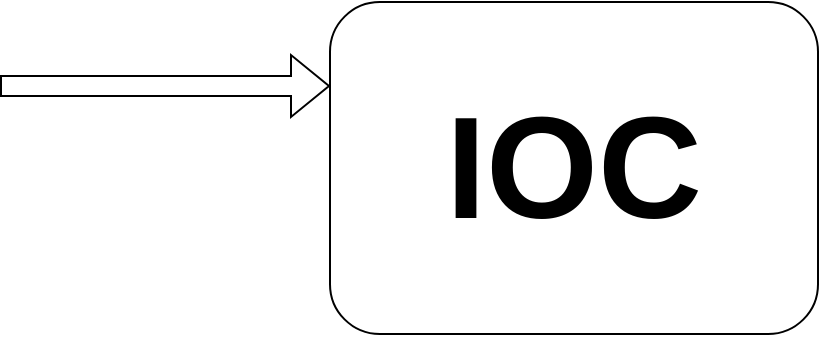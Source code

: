 <mxfile version="20.8.20" type="github" pages="2">
  <diagram id="3UhVmCcHijB_X3TgjhHq" name="CDN">
    <mxGraphModel dx="1194" dy="648" grid="0" gridSize="10" guides="1" tooltips="1" connect="1" arrows="1" fold="1" page="1" pageScale="1" pageWidth="2336" pageHeight="1654" math="0" shadow="0">
      <root>
        <mxCell id="0" />
        <mxCell id="1" parent="0" />
        <mxCell id="x8hESui2nKzGwya7_HNJ-1" value="&lt;b&gt;&lt;font style=&quot;font-size: 72px;&quot;&gt;IOC&lt;/font&gt;&lt;/b&gt;" style="rounded=1;whiteSpace=wrap;html=1;" parent="1" vertex="1">
          <mxGeometry x="471" y="171" width="244" height="166" as="geometry" />
        </mxCell>
        <mxCell id="x8hESui2nKzGwya7_HNJ-2" value="" style="shape=flexArrow;endArrow=classic;html=1;rounded=0;fontSize=72;" parent="1" edge="1">
          <mxGeometry width="50" height="50" relative="1" as="geometry">
            <mxPoint x="306" y="213" as="sourcePoint" />
            <mxPoint x="471" y="213" as="targetPoint" />
          </mxGeometry>
        </mxCell>
      </root>
    </mxGraphModel>
  </diagram>
  <diagram id="k0WDbFRyysc51y4FCmXz" name="Page-2">
    <mxGraphModel dx="3126" dy="1580" grid="1" gridSize="10" guides="1" tooltips="1" connect="1" arrows="1" fold="1" page="0" pageScale="1" pageWidth="2336" pageHeight="1654" math="0" shadow="0">
      <root>
        <mxCell id="0" />
        <mxCell id="1" parent="0" />
        <mxCell id="Oqp88C1Ejbo0xylGzn6f-1" value="" style="rounded=1;whiteSpace=wrap;html=1;strokeColor=#000000;" parent="1" vertex="1">
          <mxGeometry x="290" y="130" width="640" height="220" as="geometry" />
        </mxCell>
        <mxCell id="Oqp88C1Ejbo0xylGzn6f-11" style="edgeStyle=orthogonalEdgeStyle;rounded=0;orthogonalLoop=1;jettySize=auto;html=1;fontSize=14;strokeColor=#000000;" parent="1" source="Oqp88C1Ejbo0xylGzn6f-2" target="Oqp88C1Ejbo0xylGzn6f-3" edge="1">
          <mxGeometry relative="1" as="geometry" />
        </mxCell>
        <mxCell id="Oqp88C1Ejbo0xylGzn6f-12" style="edgeStyle=orthogonalEdgeStyle;rounded=0;orthogonalLoop=1;jettySize=auto;html=1;fontSize=14;strokeColor=#000000;" parent="1" source="Oqp88C1Ejbo0xylGzn6f-2" target="Oqp88C1Ejbo0xylGzn6f-4" edge="1">
          <mxGeometry relative="1" as="geometry" />
        </mxCell>
        <mxCell id="Oqp88C1Ejbo0xylGzn6f-2" value="&lt;b&gt;&lt;font style=&quot;font-size: 14px;&quot;&gt;Java Streams&lt;/font&gt;&lt;/b&gt;" style="text;html=1;strokeColor=#000000;fillColor=none;align=center;verticalAlign=middle;whiteSpace=wrap;rounded=0;" parent="1" vertex="1">
          <mxGeometry x="550" y="140" width="120" height="30" as="geometry" />
        </mxCell>
        <mxCell id="Oqp88C1Ejbo0xylGzn6f-15" style="edgeStyle=orthogonalEdgeStyle;rounded=0;orthogonalLoop=1;jettySize=auto;html=1;entryX=0.5;entryY=0;entryDx=0;entryDy=0;fontSize=14;strokeColor=#000000;" parent="1" source="Oqp88C1Ejbo0xylGzn6f-3" target="Oqp88C1Ejbo0xylGzn6f-5" edge="1">
          <mxGeometry relative="1" as="geometry">
            <Array as="points">
              <mxPoint x="410" y="265" />
              <mxPoint x="355" y="265" />
            </Array>
          </mxGeometry>
        </mxCell>
        <mxCell id="Oqp88C1Ejbo0xylGzn6f-16" style="edgeStyle=orthogonalEdgeStyle;rounded=0;orthogonalLoop=1;jettySize=auto;html=1;entryX=0.5;entryY=0;entryDx=0;entryDy=0;fontSize=14;strokeColor=#000000;" parent="1" source="Oqp88C1Ejbo0xylGzn6f-3" target="Oqp88C1Ejbo0xylGzn6f-6" edge="1">
          <mxGeometry relative="1" as="geometry">
            <Array as="points">
              <mxPoint x="440" y="265" />
              <mxPoint x="495" y="265" />
            </Array>
          </mxGeometry>
        </mxCell>
        <mxCell id="Oqp88C1Ejbo0xylGzn6f-3" value="Byte Stream" style="rounded=1;whiteSpace=wrap;html=1;fontSize=14;fillColor=#dae8fc;strokeColor=#000000;" parent="1" vertex="1">
          <mxGeometry x="370" y="200" width="110" height="30" as="geometry" />
        </mxCell>
        <mxCell id="Oqp88C1Ejbo0xylGzn6f-17" style="edgeStyle=orthogonalEdgeStyle;rounded=0;orthogonalLoop=1;jettySize=auto;html=1;fontSize=14;strokeColor=#000000;" parent="1" source="Oqp88C1Ejbo0xylGzn6f-4" target="Oqp88C1Ejbo0xylGzn6f-7" edge="1">
          <mxGeometry relative="1" as="geometry">
            <Array as="points">
              <mxPoint x="780" y="265" />
              <mxPoint x="725" y="265" />
            </Array>
          </mxGeometry>
        </mxCell>
        <mxCell id="Oqp88C1Ejbo0xylGzn6f-18" style="edgeStyle=orthogonalEdgeStyle;rounded=0;orthogonalLoop=1;jettySize=auto;html=1;fontSize=14;strokeColor=#000000;" parent="1" source="Oqp88C1Ejbo0xylGzn6f-4" target="Oqp88C1Ejbo0xylGzn6f-8" edge="1">
          <mxGeometry relative="1" as="geometry">
            <Array as="points">
              <mxPoint x="810" y="265" />
              <mxPoint x="865" y="265" />
            </Array>
          </mxGeometry>
        </mxCell>
        <mxCell id="Oqp88C1Ejbo0xylGzn6f-4" value="Char Stream" style="rounded=1;whiteSpace=wrap;html=1;fontSize=14;fillColor=#dae8fc;strokeColor=#000000;" parent="1" vertex="1">
          <mxGeometry x="740" y="200" width="110" height="30" as="geometry" />
        </mxCell>
        <mxCell id="Oqp88C1Ejbo0xylGzn6f-5" value="inputstream" style="rounded=1;whiteSpace=wrap;html=1;fontSize=14;fillColor=#d5e8d4;strokeColor=#000000;" parent="1" vertex="1">
          <mxGeometry x="300" y="300" width="110" height="30" as="geometry" />
        </mxCell>
        <mxCell id="Oqp88C1Ejbo0xylGzn6f-6" value="outputstream" style="rounded=1;whiteSpace=wrap;html=1;fontSize=14;fillColor=#fff2cc;strokeColor=#000000;" parent="1" vertex="1">
          <mxGeometry x="440" y="300" width="110" height="30" as="geometry" />
        </mxCell>
        <mxCell id="Oqp88C1Ejbo0xylGzn6f-7" value="Reader" style="rounded=1;whiteSpace=wrap;html=1;fontSize=14;fillColor=#d5e8d4;strokeColor=#000000;" parent="1" vertex="1">
          <mxGeometry x="670" y="300" width="110" height="30" as="geometry" />
        </mxCell>
        <mxCell id="Oqp88C1Ejbo0xylGzn6f-8" value="Writer" style="rounded=1;whiteSpace=wrap;html=1;fontSize=14;fillColor=#ffe6cc;strokeColor=#000000;" parent="1" vertex="1">
          <mxGeometry x="810" y="300" width="110" height="30" as="geometry" />
        </mxCell>
        <mxCell id="Oqp88C1Ejbo0xylGzn6f-33" value="" style="rounded=1;whiteSpace=wrap;html=1;fontSize=14;strokeColor=#000000;" parent="1" vertex="1">
          <mxGeometry x="372" y="480" width="720" height="200" as="geometry" />
        </mxCell>
        <mxCell id="Oqp88C1Ejbo0xylGzn6f-38" style="edgeStyle=orthogonalEdgeStyle;rounded=0;orthogonalLoop=1;jettySize=auto;html=1;entryX=0.5;entryY=0;entryDx=0;entryDy=0;fontSize=14;strokeColor=#000000;" parent="1" source="Oqp88C1Ejbo0xylGzn6f-34" target="Oqp88C1Ejbo0xylGzn6f-36" edge="1">
          <mxGeometry relative="1" as="geometry">
            <Array as="points">
              <mxPoint x="935" y="540" />
            </Array>
          </mxGeometry>
        </mxCell>
        <mxCell id="Oqp88C1Ejbo0xylGzn6f-34" value="Java App" style="rounded=1;whiteSpace=wrap;html=1;fontSize=14;strokeColor=#000000;" parent="1" vertex="1">
          <mxGeometry x="665" y="500" width="120" height="60" as="geometry" />
        </mxCell>
        <mxCell id="Oqp88C1Ejbo0xylGzn6f-37" style="edgeStyle=orthogonalEdgeStyle;rounded=0;orthogonalLoop=1;jettySize=auto;html=1;entryX=0;entryY=0.75;entryDx=0;entryDy=0;fontSize=14;strokeColor=#000000;" parent="1" source="Oqp88C1Ejbo0xylGzn6f-35" target="Oqp88C1Ejbo0xylGzn6f-34" edge="1">
          <mxGeometry relative="1" as="geometry">
            <Array as="points">
              <mxPoint x="530" y="545" />
            </Array>
          </mxGeometry>
        </mxCell>
        <mxCell id="Oqp88C1Ejbo0xylGzn6f-35" value="Keyboard , mouse ,file ,socket ,DB, Array , Object&amp;nbsp;" style="rounded=1;whiteSpace=wrap;html=1;fontSize=14;strokeColor=#000000;" parent="1" vertex="1">
          <mxGeometry x="380" y="600" width="330" height="30" as="geometry" />
        </mxCell>
        <mxCell id="Oqp88C1Ejbo0xylGzn6f-36" value="Console . File, Socket , DB . Object , Array&amp;nbsp;" style="rounded=1;whiteSpace=wrap;html=1;fontSize=14;strokeColor=#000000;" parent="1" vertex="1">
          <mxGeometry x="790" y="600" width="290" height="30" as="geometry" />
        </mxCell>
        <mxCell id="Oqp88C1Ejbo0xylGzn6f-39" value="Source" style="text;html=1;strokeColor=#000000;fillColor=none;align=center;verticalAlign=middle;whiteSpace=wrap;rounded=0;fontSize=14;" parent="1" vertex="1">
          <mxGeometry x="500" y="640" width="60" height="30" as="geometry" />
        </mxCell>
        <mxCell id="Oqp88C1Ejbo0xylGzn6f-40" value="Destination" style="text;html=1;strokeColor=#000000;fillColor=none;align=center;verticalAlign=middle;whiteSpace=wrap;rounded=0;fontSize=14;" parent="1" vertex="1">
          <mxGeometry x="887.5" y="640" width="95" height="30" as="geometry" />
        </mxCell>
        <mxCell id="Oqp88C1Ejbo0xylGzn6f-41" value="Inputstream&amp;nbsp;" style="text;html=1;strokeColor=#000000;fillColor=none;align=center;verticalAlign=middle;whiteSpace=wrap;rounded=0;fontSize=14;" parent="1" vertex="1">
          <mxGeometry x="540" y="510" width="100" height="30" as="geometry" />
        </mxCell>
        <mxCell id="Oqp88C1Ejbo0xylGzn6f-42" value="Outputstream" style="text;html=1;strokeColor=#000000;fillColor=none;align=center;verticalAlign=middle;whiteSpace=wrap;rounded=0;fontSize=14;" parent="1" vertex="1">
          <mxGeometry x="810" y="510" width="100" height="30" as="geometry" />
        </mxCell>
        <mxCell id="-haPLAiXIVInnLRzuGBg-19" style="edgeStyle=orthogonalEdgeStyle;rounded=0;orthogonalLoop=1;jettySize=auto;html=1;strokeWidth=2;fontSize=13;dashed=1;strokeColor=#000000;" parent="1" source="-haPLAiXIVInnLRzuGBg-1" target="-haPLAiXIVInnLRzuGBg-17" edge="1">
          <mxGeometry relative="1" as="geometry" />
        </mxCell>
        <mxCell id="-haPLAiXIVInnLRzuGBg-1" value="&lt;b&gt;&lt;font style=&quot;font-size: 22px;&quot;&gt;CAR&lt;/font&gt;&lt;/b&gt;" style="ellipse;whiteSpace=wrap;html=1;strokeColor=#000000;" parent="1" vertex="1">
          <mxGeometry x="682.5" y="1030" width="100" height="100" as="geometry" />
        </mxCell>
        <mxCell id="-haPLAiXIVInnLRzuGBg-2" value="&lt;b&gt;&lt;font style=&quot;font-size: 22px;&quot;&gt;AUDI&lt;/font&gt;&lt;/b&gt;" style="ellipse;whiteSpace=wrap;html=1;strokeColor=#000000;" parent="1" vertex="1">
          <mxGeometry x="472.5" y="1200" width="100" height="100" as="geometry" />
        </mxCell>
        <mxCell id="-haPLAiXIVInnLRzuGBg-3" value="&lt;b&gt;&lt;font style=&quot;font-size: 22px;&quot;&gt;BMW&lt;/font&gt;&lt;/b&gt;" style="ellipse;whiteSpace=wrap;html=1;strokeColor=#000000;" parent="1" vertex="1">
          <mxGeometry x="882.5" y="1200" width="100" height="100" as="geometry" />
        </mxCell>
        <mxCell id="-haPLAiXIVInnLRzuGBg-4" value="&lt;b&gt;&lt;font style=&quot;font-size: 22px;&quot;&gt;HONDA&lt;/font&gt;&lt;/b&gt;" style="ellipse;whiteSpace=wrap;html=1;strokeColor=#000000;" parent="1" vertex="1">
          <mxGeometry x="682.5" y="1200" width="100" height="100" as="geometry" />
        </mxCell>
        <mxCell id="-haPLAiXIVInnLRzuGBg-6" value="" style="endArrow=classic;html=1;rounded=0;fontSize=22;entryX=0.5;entryY=0;entryDx=0;entryDy=0;exitX=0.5;exitY=1;exitDx=0;exitDy=0;strokeWidth=2;strokeColor=#000000;" parent="1" source="-haPLAiXIVInnLRzuGBg-1" target="-haPLAiXIVInnLRzuGBg-4" edge="1">
          <mxGeometry width="50" height="50" relative="1" as="geometry">
            <mxPoint x="692.5" y="1090" as="sourcePoint" />
            <mxPoint x="532.5" y="1210" as="targetPoint" />
          </mxGeometry>
        </mxCell>
        <mxCell id="-haPLAiXIVInnLRzuGBg-7" value="" style="endArrow=classic;html=1;rounded=0;fontSize=22;entryX=0.5;entryY=0;entryDx=0;entryDy=0;exitX=1;exitY=0.5;exitDx=0;exitDy=0;strokeWidth=2;strokeColor=#000000;" parent="1" source="-haPLAiXIVInnLRzuGBg-1" target="-haPLAiXIVInnLRzuGBg-3" edge="1">
          <mxGeometry width="50" height="50" relative="1" as="geometry">
            <mxPoint x="702.5" y="1100" as="sourcePoint" />
            <mxPoint x="542.5" y="1220" as="targetPoint" />
          </mxGeometry>
        </mxCell>
        <mxCell id="-haPLAiXIVInnLRzuGBg-8" value="&lt;b&gt;Parent&lt;/b&gt;" style="text;html=1;strokeColor=#000000;fillColor=none;align=center;verticalAlign=middle;whiteSpace=wrap;rounded=0;fontSize=22;" parent="1" vertex="1">
          <mxGeometry x="332.5" y="1065" width="60" height="30" as="geometry" />
        </mxCell>
        <mxCell id="-haPLAiXIVInnLRzuGBg-10" value="&lt;b&gt;Child&lt;/b&gt;" style="text;html=1;strokeColor=#000000;fillColor=none;align=center;verticalAlign=middle;whiteSpace=wrap;rounded=0;fontSize=22;" parent="1" vertex="1">
          <mxGeometry x="332.5" y="1235" width="60" height="30" as="geometry" />
        </mxCell>
        <mxCell id="-haPLAiXIVInnLRzuGBg-13" value="" style="endArrow=classic;html=1;rounded=0;fontSize=22;entryX=0.5;entryY=0;entryDx=0;entryDy=0;exitX=0;exitY=0.5;exitDx=0;exitDy=0;strokeWidth=2;strokeColor=#000000;" parent="1" source="-haPLAiXIVInnLRzuGBg-1" edge="1">
          <mxGeometry width="50" height="50" relative="1" as="geometry">
            <mxPoint x="692.5" y="1090" as="sourcePoint" />
            <mxPoint x="532.5" y="1210" as="targetPoint" />
          </mxGeometry>
        </mxCell>
        <mxCell id="-haPLAiXIVInnLRzuGBg-14" value="" style="endArrow=classic;html=1;rounded=0;strokeWidth=2;fontSize=22;entryX=1;entryY=0.5;entryDx=0;entryDy=0;exitX=0;exitY=0.5;exitDx=0;exitDy=0;startArrow=none;strokeColor=#000000;" parent="1" source="-haPLAiXIVInnLRzuGBg-21" target="-haPLAiXIVInnLRzuGBg-2" edge="1">
          <mxGeometry width="50" height="50" relative="1" as="geometry">
            <mxPoint x="602.5" y="1340" as="sourcePoint" />
            <mxPoint x="652.5" y="1290" as="targetPoint" />
          </mxGeometry>
        </mxCell>
        <mxCell id="-haPLAiXIVInnLRzuGBg-16" style="edgeStyle=orthogonalEdgeStyle;rounded=0;orthogonalLoop=1;jettySize=auto;html=1;entryX=0.5;entryY=0;entryDx=0;entryDy=0;strokeWidth=2;fontSize=13;strokeColor=#000000;" parent="1" source="-haPLAiXIVInnLRzuGBg-15" target="-haPLAiXIVInnLRzuGBg-1" edge="1">
          <mxGeometry relative="1" as="geometry" />
        </mxCell>
        <mxCell id="-haPLAiXIVInnLRzuGBg-15" value="&lt;b&gt;&lt;font style=&quot;font-size: 22px;&quot;&gt;VEHICAL&lt;br&gt;&lt;/font&gt;&lt;/b&gt;" style="ellipse;whiteSpace=wrap;html=1;strokeColor=#000000;" parent="1" vertex="1">
          <mxGeometry x="682.5" y="827" width="100" height="100" as="geometry" />
        </mxCell>
        <mxCell id="-haPLAiXIVInnLRzuGBg-17" value="&lt;b&gt;&lt;font style=&quot;font-size: 22px;&quot;&gt;TRUCK&lt;/font&gt;&lt;/b&gt;" style="ellipse;whiteSpace=wrap;html=1;strokeColor=#000000;" parent="1" vertex="1">
          <mxGeometry x="1010" y="1030" width="100" height="100" as="geometry" />
        </mxCell>
        <mxCell id="-haPLAiXIVInnLRzuGBg-18" value="" style="endArrow=classic;html=1;rounded=0;fontSize=22;entryX=0.5;entryY=0;entryDx=0;entryDy=0;exitX=0.5;exitY=1;exitDx=0;exitDy=0;strokeWidth=2;strokeColor=#000000;" parent="1" source="-haPLAiXIVInnLRzuGBg-17" target="-haPLAiXIVInnLRzuGBg-3" edge="1">
          <mxGeometry width="50" height="50" relative="1" as="geometry">
            <mxPoint x="792.5" y="1090" as="sourcePoint" />
            <mxPoint x="942.5" y="1210" as="targetPoint" />
          </mxGeometry>
        </mxCell>
        <mxCell id="-haPLAiXIVInnLRzuGBg-20" value="&lt;font style=&quot;font-size: 17px;&quot;&gt;Diamond&lt;/font&gt;" style="text;html=1;strokeColor=#000000;fillColor=none;align=center;verticalAlign=middle;whiteSpace=wrap;rounded=0;fontSize=13;" parent="1" vertex="1">
          <mxGeometry x="890" y="1100" width="90" height="30" as="geometry" />
        </mxCell>
        <mxCell id="-haPLAiXIVInnLRzuGBg-22" value="" style="endArrow=none;html=1;rounded=0;strokeWidth=2;fontSize=22;entryX=1;entryY=0.5;entryDx=0;entryDy=0;exitX=0;exitY=0.5;exitDx=0;exitDy=0;strokeColor=#000000;" parent="1" source="-haPLAiXIVInnLRzuGBg-4" target="-haPLAiXIVInnLRzuGBg-21" edge="1">
          <mxGeometry width="50" height="50" relative="1" as="geometry">
            <mxPoint x="682.5" y="1250" as="sourcePoint" />
            <mxPoint x="572.5" y="1250" as="targetPoint" />
          </mxGeometry>
        </mxCell>
        <mxCell id="-haPLAiXIVInnLRzuGBg-21" value="" style="sketch=0;aspect=fixed;pointerEvents=1;shadow=0;dashed=0;html=1;strokeColor=#000000;labelPosition=center;verticalLabelPosition=bottom;verticalAlign=top;align=center;shape=mxgraph.mscae.enterprise.not_allowed;fillColor=#EA1C24;fontSize=22;" parent="1" vertex="1">
          <mxGeometry x="615" y="1237.5" width="25" height="25" as="geometry" />
        </mxCell>
        <mxCell id="-haPLAiXIVInnLRzuGBg-24" value="&lt;font style=&quot;font-size: 17px;&quot;&gt;&lt;b&gt;Multiple&lt;/b&gt;&lt;/font&gt;" style="text;html=1;strokeColor=#000000;fillColor=none;align=center;verticalAlign=middle;whiteSpace=wrap;rounded=0;fontSize=22;" parent="1" vertex="1">
          <mxGeometry x="902.5" y="1130" width="60" height="30" as="geometry" />
        </mxCell>
        <mxCell id="-haPLAiXIVInnLRzuGBg-26" value="&lt;b&gt;Single&lt;/b&gt;" style="text;html=1;strokeColor=#000000;fillColor=none;align=center;verticalAlign=middle;whiteSpace=wrap;rounded=0;fontSize=17;" parent="1" vertex="1">
          <mxGeometry x="665" y="960" width="60" height="30" as="geometry" />
        </mxCell>
        <mxCell id="-haPLAiXIVInnLRzuGBg-27" value="&lt;b&gt;Multilevel&lt;/b&gt;" style="text;html=1;strokeColor=#000000;fillColor=none;align=center;verticalAlign=middle;whiteSpace=wrap;rounded=0;fontSize=17;" parent="1" vertex="1">
          <mxGeometry x="530" y="1110" width="95" height="30" as="geometry" />
        </mxCell>
        <mxCell id="-haPLAiXIVInnLRzuGBg-28" value="Parent cant take anythings&amp;nbsp;&lt;br&gt;Child can take only (Not private)&lt;br&gt;" style="text;html=1;strokeColor=#000000;fillColor=none;align=center;verticalAlign=middle;whiteSpace=wrap;rounded=0;fontSize=17;" parent="1" vertex="1">
          <mxGeometry x="1110" y="870" width="365" height="50" as="geometry" />
        </mxCell>
        <mxCell id="Mq2dd-z4z-7vreHkymP2-8" value="&lt;b&gt;&lt;font style=&quot;font-size: 18px;&quot;&gt;Thread Pool&lt;/font&gt;&lt;/b&gt;" style="rounded=1;whiteSpace=wrap;html=1;fontSize=14;fillColor=#FFC6BD;strokeColor=#000000;" parent="1" vertex="1">
          <mxGeometry x="359" y="1734" width="417" height="60" as="geometry" />
        </mxCell>
        <mxCell id="Mq2dd-z4z-7vreHkymP2-12" style="edgeStyle=orthogonalEdgeStyle;rounded=0;orthogonalLoop=1;jettySize=auto;html=1;entryX=0.227;entryY=0;entryDx=0;entryDy=0;entryPerimeter=0;fontSize=18;strokeColor=#000000;" parent="1" source="Mq2dd-z4z-7vreHkymP2-9" target="Mq2dd-z4z-7vreHkymP2-8" edge="1">
          <mxGeometry relative="1" as="geometry" />
        </mxCell>
        <mxCell id="Mq2dd-z4z-7vreHkymP2-9" value="&lt;b&gt;&lt;font style=&quot;font-size: 18px;&quot;&gt;T1&lt;/font&gt;&lt;/b&gt;" style="rounded=1;whiteSpace=wrap;html=1;fontSize=14;fillColor=#F7FF85;strokeColor=#000000;" parent="1" vertex="1">
          <mxGeometry x="419" y="1510" width="70" height="190" as="geometry" />
        </mxCell>
        <mxCell id="Mq2dd-z4z-7vreHkymP2-16" style="edgeStyle=orthogonalEdgeStyle;rounded=0;orthogonalLoop=1;jettySize=auto;html=1;fontSize=18;strokeColor=#000000;" parent="1" source="Mq2dd-z4z-7vreHkymP2-10" edge="1">
          <mxGeometry relative="1" as="geometry">
            <mxPoint x="666.5" y="1730" as="targetPoint" />
          </mxGeometry>
        </mxCell>
        <mxCell id="Mq2dd-z4z-7vreHkymP2-10" value="&lt;b&gt;&lt;font style=&quot;font-size: 18px;&quot;&gt;T3&lt;/font&gt;&lt;/b&gt;" style="rounded=1;whiteSpace=wrap;html=1;fontSize=14;fillColor=#F7FF85;strokeColor=#000000;" parent="1" vertex="1">
          <mxGeometry x="631.5" y="1510" width="70" height="190" as="geometry" />
        </mxCell>
        <mxCell id="Mq2dd-z4z-7vreHkymP2-13" style="edgeStyle=orthogonalEdgeStyle;rounded=0;orthogonalLoop=1;jettySize=auto;html=1;fontSize=18;strokeColor=#000000;" parent="1" source="Mq2dd-z4z-7vreHkymP2-11" edge="1">
          <mxGeometry relative="1" as="geometry">
            <mxPoint x="564" y="1730" as="targetPoint" />
          </mxGeometry>
        </mxCell>
        <mxCell id="Mq2dd-z4z-7vreHkymP2-11" value="&lt;b&gt;&lt;font style=&quot;font-size: 18px;&quot;&gt;T2&lt;/font&gt;&lt;/b&gt;" style="rounded=1;whiteSpace=wrap;html=1;fontSize=14;fillColor=#F7FF85;strokeColor=#000000;" parent="1" vertex="1">
          <mxGeometry x="529" y="1510" width="70" height="190" as="geometry" />
        </mxCell>
        <mxCell id="Mq2dd-z4z-7vreHkymP2-22" style="edgeStyle=orthogonalEdgeStyle;rounded=0;orthogonalLoop=1;jettySize=auto;html=1;entryX=0;entryY=0.5;entryDx=0;entryDy=0;fontSize=18;strokeColor=#000000;" parent="1" source="Mq2dd-z4z-7vreHkymP2-17" target="Mq2dd-z4z-7vreHkymP2-9" edge="1">
          <mxGeometry relative="1" as="geometry">
            <Array as="points">
              <mxPoint x="369" y="1605" />
            </Array>
          </mxGeometry>
        </mxCell>
        <mxCell id="Mq2dd-z4z-7vreHkymP2-17" value="Task1" style="rounded=1;whiteSpace=wrap;html=1;fontSize=18;fillColor=#FFC6BD;strokeColor=#000000;" parent="1" vertex="1">
          <mxGeometry x="341.5" y="1410" width="55" height="40" as="geometry" />
        </mxCell>
        <mxCell id="Mq2dd-z4z-7vreHkymP2-25" style="edgeStyle=orthogonalEdgeStyle;rounded=0;orthogonalLoop=1;jettySize=auto;html=1;entryX=0.5;entryY=0;entryDx=0;entryDy=0;fontSize=18;strokeColor=#000000;" parent="1" source="Mq2dd-z4z-7vreHkymP2-18" target="Mq2dd-z4z-7vreHkymP2-11" edge="1">
          <mxGeometry relative="1" as="geometry">
            <Array as="points">
              <mxPoint x="473" y="1480" />
              <mxPoint x="564" y="1480" />
            </Array>
          </mxGeometry>
        </mxCell>
        <mxCell id="Mq2dd-z4z-7vreHkymP2-18" value="Task2" style="rounded=1;whiteSpace=wrap;html=1;fontSize=18;fillColor=#FFC6BD;strokeColor=#000000;" parent="1" vertex="1">
          <mxGeometry x="445" y="1410" width="55" height="40" as="geometry" />
        </mxCell>
        <mxCell id="Mq2dd-z4z-7vreHkymP2-29" style="edgeStyle=orthogonalEdgeStyle;rounded=0;orthogonalLoop=1;jettySize=auto;html=1;entryX=1;entryY=0;entryDx=0;entryDy=0;fontSize=18;strokeColor=#000000;" parent="1" source="Mq2dd-z4z-7vreHkymP2-19" target="Mq2dd-z4z-7vreHkymP2-27" edge="1">
          <mxGeometry relative="1" as="geometry">
            <Array as="points">
              <mxPoint x="568" y="1380" />
              <mxPoint x="935" y="1380" />
            </Array>
          </mxGeometry>
        </mxCell>
        <mxCell id="Mq2dd-z4z-7vreHkymP2-19" value="Task3" style="rounded=1;whiteSpace=wrap;html=1;fontSize=18;fillColor=#FFC6BD;strokeColor=#000000;" parent="1" vertex="1">
          <mxGeometry x="540" y="1410" width="55" height="40" as="geometry" />
        </mxCell>
        <mxCell id="Mq2dd-z4z-7vreHkymP2-26" style="edgeStyle=orthogonalEdgeStyle;rounded=0;orthogonalLoop=1;jettySize=auto;html=1;fontSize=18;strokeColor=#000000;" parent="1" source="Mq2dd-z4z-7vreHkymP2-20" edge="1">
          <mxGeometry relative="1" as="geometry">
            <mxPoint x="667.5" y="1500" as="targetPoint" />
          </mxGeometry>
        </mxCell>
        <mxCell id="Mq2dd-z4z-7vreHkymP2-20" value="Task4" style="rounded=1;whiteSpace=wrap;html=1;fontSize=18;fillColor=#FFC6BD;strokeColor=#000000;" parent="1" vertex="1">
          <mxGeometry x="640" y="1410" width="55" height="40" as="geometry" />
        </mxCell>
        <mxCell id="Mq2dd-z4z-7vreHkymP2-28" style="edgeStyle=orthogonalEdgeStyle;rounded=0;orthogonalLoop=1;jettySize=auto;html=1;entryX=0.5;entryY=0;entryDx=0;entryDy=0;fontSize=18;strokeColor=#000000;" parent="1" source="Mq2dd-z4z-7vreHkymP2-21" target="Mq2dd-z4z-7vreHkymP2-27" edge="1">
          <mxGeometry relative="1" as="geometry" />
        </mxCell>
        <mxCell id="Mq2dd-z4z-7vreHkymP2-21" value="Task5" style="rounded=1;whiteSpace=wrap;html=1;fontSize=18;fillColor=#FFC6BD;strokeColor=#000000;" parent="1" vertex="1">
          <mxGeometry x="730" y="1410" width="55" height="40" as="geometry" />
        </mxCell>
        <mxCell id="Mq2dd-z4z-7vreHkymP2-27" value="Blocking Queue" style="ellipse;whiteSpace=wrap;html=1;fontSize=18;fillColor=#ADFFB0;strokeColor=#000000;" parent="1" vertex="1">
          <mxGeometry x="790" y="1520" width="170" height="170" as="geometry" />
        </mxCell>
        <mxCell id="Mq2dd-z4z-7vreHkymP2-30" value="Runnable&amp;nbsp;" style="shape=cylinder3;whiteSpace=wrap;html=1;boundedLbl=1;backgroundOutline=1;size=15;fontSize=18;fillColor=#ADFFB0;strokeColor=#000000;" parent="1" vertex="1">
          <mxGeometry x="170" y="1510" width="120" height="160" as="geometry" />
        </mxCell>
        <mxCell id="Mq2dd-z4z-7vreHkymP2-37" style="edgeStyle=orthogonalEdgeStyle;rounded=0;orthogonalLoop=1;jettySize=auto;html=1;fontSize=18;strokeColor=#000000;" parent="1" source="Mq2dd-z4z-7vreHkymP2-33" target="Mq2dd-z4z-7vreHkymP2-34" edge="1">
          <mxGeometry relative="1" as="geometry" />
        </mxCell>
        <mxCell id="Mq2dd-z4z-7vreHkymP2-38" style="edgeStyle=orthogonalEdgeStyle;rounded=0;orthogonalLoop=1;jettySize=auto;html=1;entryX=0.5;entryY=0;entryDx=0;entryDy=0;fontSize=18;strokeColor=#000000;" parent="1" source="Mq2dd-z4z-7vreHkymP2-33" target="Mq2dd-z4z-7vreHkymP2-35" edge="1">
          <mxGeometry relative="1" as="geometry" />
        </mxCell>
        <mxCell id="Mq2dd-z4z-7vreHkymP2-39" style="edgeStyle=orthogonalEdgeStyle;rounded=0;orthogonalLoop=1;jettySize=auto;html=1;entryX=0.5;entryY=0;entryDx=0;entryDy=0;fontSize=18;strokeColor=#000000;" parent="1" source="Mq2dd-z4z-7vreHkymP2-33" target="Mq2dd-z4z-7vreHkymP2-36" edge="1">
          <mxGeometry relative="1" as="geometry" />
        </mxCell>
        <mxCell id="Mq2dd-z4z-7vreHkymP2-33" value="Thread Pool" style="rounded=1;whiteSpace=wrap;html=1;fontSize=18;fillColor=#FFFFFF;strokeColor=#000000;" parent="1" vertex="1">
          <mxGeometry x="495" y="1920" width="120" height="60" as="geometry" />
        </mxCell>
        <mxCell id="Mq2dd-z4z-7vreHkymP2-34" value="Fixed&amp;nbsp;" style="text;html=1;strokeColor=#000000;fillColor=none;align=center;verticalAlign=middle;whiteSpace=wrap;rounded=0;fontSize=18;" parent="1" vertex="1">
          <mxGeometry x="229" y="2110" width="190" height="40" as="geometry" />
        </mxCell>
        <mxCell id="Mq2dd-z4z-7vreHkymP2-35" value="Chache" style="text;html=1;strokeColor=#000000;fillColor=none;align=center;verticalAlign=middle;whiteSpace=wrap;rounded=0;fontSize=18;" parent="1" vertex="1">
          <mxGeometry x="460" y="2110" width="190" height="40" as="geometry" />
        </mxCell>
        <mxCell id="Mq2dd-z4z-7vreHkymP2-36" value="Schedule" style="text;html=1;strokeColor=#000000;fillColor=none;align=center;verticalAlign=middle;whiteSpace=wrap;rounded=0;fontSize=18;" parent="1" vertex="1">
          <mxGeometry x="692.5" y="2110" width="190" height="40" as="geometry" />
        </mxCell>
        <mxCell id="Mq2dd-z4z-7vreHkymP2-40" value="&lt;b&gt;&lt;font style=&quot;font-size: 18px;&quot;&gt;Cache Thread Pool&amp;nbsp; &amp;nbsp;= =&amp;nbsp; &amp;nbsp; 5&lt;/font&gt;&lt;/b&gt;" style="rounded=1;whiteSpace=wrap;html=1;fontSize=14;fillColor=#97D077;strokeColor=#000000;" parent="1" vertex="1">
          <mxGeometry x="397.5" y="2560" width="417" height="60" as="geometry" />
        </mxCell>
        <mxCell id="Mq2dd-z4z-7vreHkymP2-60" style="edgeStyle=orthogonalEdgeStyle;rounded=0;orthogonalLoop=1;jettySize=auto;html=1;entryX=0.025;entryY=0.025;entryDx=0;entryDy=0;entryPerimeter=0;fontSize=18;strokeColor=#000000;" parent="1" source="Mq2dd-z4z-7vreHkymP2-48" target="Mq2dd-z4z-7vreHkymP2-40" edge="1">
          <mxGeometry relative="1" as="geometry" />
        </mxCell>
        <mxCell id="Mq2dd-z4z-7vreHkymP2-48" value="Task1" style="rounded=1;whiteSpace=wrap;html=1;fontSize=18;fillColor=#FFC6BD;strokeColor=#000000;" parent="1" vertex="1">
          <mxGeometry x="380" y="2440" width="55" height="40" as="geometry" />
        </mxCell>
        <mxCell id="Mq2dd-z4z-7vreHkymP2-66" style="edgeStyle=orthogonalEdgeStyle;rounded=0;orthogonalLoop=1;jettySize=auto;html=1;entryX=0.272;entryY=-0.042;entryDx=0;entryDy=0;entryPerimeter=0;fontSize=18;strokeColor=#000000;" parent="1" source="Mq2dd-z4z-7vreHkymP2-50" target="Mq2dd-z4z-7vreHkymP2-40" edge="1">
          <mxGeometry relative="1" as="geometry" />
        </mxCell>
        <mxCell id="Mq2dd-z4z-7vreHkymP2-50" value="Task2" style="rounded=1;whiteSpace=wrap;html=1;fontSize=18;fillColor=#FFC6BD;strokeColor=#000000;" parent="1" vertex="1">
          <mxGeometry x="483.5" y="2440" width="55" height="40" as="geometry" />
        </mxCell>
        <mxCell id="Mq2dd-z4z-7vreHkymP2-61" style="edgeStyle=orthogonalEdgeStyle;rounded=0;orthogonalLoop=1;jettySize=auto;html=1;entryX=0.5;entryY=0;entryDx=0;entryDy=0;fontSize=18;strokeColor=#000000;" parent="1" source="Mq2dd-z4z-7vreHkymP2-52" target="Mq2dd-z4z-7vreHkymP2-40" edge="1">
          <mxGeometry relative="1" as="geometry" />
        </mxCell>
        <mxCell id="Mq2dd-z4z-7vreHkymP2-52" value="Task3" style="rounded=1;whiteSpace=wrap;html=1;fontSize=18;fillColor=#FFC6BD;strokeColor=#000000;" parent="1" vertex="1">
          <mxGeometry x="578.5" y="2440" width="55" height="40" as="geometry" />
        </mxCell>
        <mxCell id="Mq2dd-z4z-7vreHkymP2-67" style="edgeStyle=orthogonalEdgeStyle;rounded=0;orthogonalLoop=1;jettySize=auto;html=1;fontSize=18;strokeColor=#000000;" parent="1" source="Mq2dd-z4z-7vreHkymP2-54" edge="1">
          <mxGeometry relative="1" as="geometry">
            <mxPoint x="706" y="2550" as="targetPoint" />
          </mxGeometry>
        </mxCell>
        <mxCell id="Mq2dd-z4z-7vreHkymP2-54" value="Task4" style="rounded=1;whiteSpace=wrap;html=1;fontSize=18;fillColor=#FFC6BD;strokeColor=#000000;" parent="1" vertex="1">
          <mxGeometry x="678.5" y="2440" width="55" height="40" as="geometry" />
        </mxCell>
        <mxCell id="Mq2dd-z4z-7vreHkymP2-62" style="edgeStyle=orthogonalEdgeStyle;rounded=0;orthogonalLoop=1;jettySize=auto;html=1;entryX=0.956;entryY=-0.075;entryDx=0;entryDy=0;entryPerimeter=0;fontSize=18;strokeColor=#000000;" parent="1" source="Mq2dd-z4z-7vreHkymP2-56" target="Mq2dd-z4z-7vreHkymP2-40" edge="1">
          <mxGeometry relative="1" as="geometry" />
        </mxCell>
        <mxCell id="Mq2dd-z4z-7vreHkymP2-56" value="Task5" style="rounded=1;whiteSpace=wrap;html=1;fontSize=18;fillColor=#FFC6BD;strokeColor=#000000;" parent="1" vertex="1">
          <mxGeometry x="768.5" y="2440" width="55" height="40" as="geometry" />
        </mxCell>
        <mxCell id="a-IVGbKQMPojYPQUbN83-1" value="&lt;b&gt;&lt;font style=&quot;font-size: 72px;&quot;&gt;IOC&lt;/font&gt;&lt;/b&gt;" style="rounded=1;whiteSpace=wrap;html=1;strokeWidth=3;fillColor=#D1FFFF;strokeColor=#000000;" parent="1" vertex="1">
          <mxGeometry x="406" y="2960" width="244" height="166" as="geometry" />
        </mxCell>
        <mxCell id="a-IVGbKQMPojYPQUbN83-2" value="" style="shape=flexArrow;endArrow=classic;html=1;rounded=0;fontSize=72;entryX=0;entryY=0.25;entryDx=0;entryDy=0;fillColor=#FF441F;strokeColor=#000000;" parent="1" target="a-IVGbKQMPojYPQUbN83-1" edge="1">
          <mxGeometry width="50" height="50" relative="1" as="geometry">
            <mxPoint x="240" y="3000" as="sourcePoint" />
            <mxPoint x="290" y="2990" as="targetPoint" />
          </mxGeometry>
        </mxCell>
        <mxCell id="a-IVGbKQMPojYPQUbN83-3" value="" style="shape=flexArrow;endArrow=classic;html=1;rounded=0;fontSize=72;fillColor=#FF441F;entryX=0;entryY=0.75;entryDx=0;entryDy=0;strokeColor=#000000;" parent="1" target="a-IVGbKQMPojYPQUbN83-1" edge="1">
          <mxGeometry width="50" height="50" relative="1" as="geometry">
            <mxPoint x="240" y="3085" as="sourcePoint" />
            <mxPoint x="400" y="3080" as="targetPoint" />
          </mxGeometry>
        </mxCell>
        <mxCell id="a-IVGbKQMPojYPQUbN83-6" value="Bean" style="rounded=1;whiteSpace=wrap;html=1;fontSize=24;strokeWidth=3;fillColor=#FFFED4;strokeColor=#000000;" parent="1" vertex="1">
          <mxGeometry x="90" y="2980" width="151" height="40" as="geometry" />
        </mxCell>
        <mxCell id="a-IVGbKQMPojYPQUbN83-7" value="Configuration" style="rounded=1;whiteSpace=wrap;html=1;fontSize=24;strokeWidth=3;fillColor=#FFFED4;strokeColor=#000000;" parent="1" vertex="1">
          <mxGeometry x="90" y="3060" width="151" height="40" as="geometry" />
        </mxCell>
        <mxCell id="a-IVGbKQMPojYPQUbN83-8" value="&lt;div style=&quot;&quot;&gt;&lt;span style=&quot;background-color: initial;&quot;&gt;&amp;lt;beans&amp;gt;&amp;nbsp;&lt;/span&gt;&lt;/div&gt;&lt;div style=&quot;&quot;&gt;&lt;span style=&quot;background-color: initial;&quot;&gt;&amp;lt;bean name=&quot;Student&quot; class=&quot;FQCN&quot;&amp;gt;&lt;/span&gt;&lt;/div&gt;&lt;div style=&quot;&quot;&gt;&lt;span style=&quot;background-color: initial;&quot;&gt;&lt;br&gt;&lt;/span&gt;&lt;/div&gt;&lt;div style=&quot;&quot;&gt;&lt;span style=&quot;background-color: initial;&quot;&gt;&lt;span style=&quot;&quot;&gt; &lt;/span&gt;&lt;span style=&quot;white-space: pre;&quot;&gt; &lt;/span&gt;&lt;font color=&quot;#ff1e05&quot;&gt;&lt;b&gt;&amp;lt;property name=&quot;id&quot;&amp;gt;&lt;br&gt;&lt;/b&gt;&lt;/font&gt;&lt;/span&gt;&lt;/div&gt;&lt;div style=&quot;&quot;&gt;&lt;span style=&quot;background-color: initial;&quot;&gt;&lt;font color=&quot;#ff1e05&quot;&gt;&lt;b&gt;&lt;span style=&quot;&quot;&gt; &lt;/span&gt;&lt;span style=&quot;&quot;&gt; &lt;/span&gt;&lt;span style=&quot;white-space: pre;&quot;&gt; &lt;/span&gt;&lt;span style=&quot;white-space: pre;&quot;&gt; &lt;/span&gt;&amp;lt;value&amp;gt; 1 &amp;lt;/value&amp;gt;&lt;br&gt;&lt;/b&gt;&lt;/font&gt;&lt;/span&gt;&lt;/div&gt;&lt;div style=&quot;&quot;&gt;&lt;span style=&quot;background-color: initial;&quot;&gt;&lt;font color=&quot;#ff1e05&quot;&gt;&lt;b&gt;&lt;span style=&quot;&quot;&gt; &lt;/span&gt;&lt;span style=&quot;white-space: pre;&quot;&gt; &lt;/span&gt;&amp;lt;/property&amp;gt;&lt;br&gt;&lt;/b&gt;&lt;/font&gt;&lt;/span&gt;&lt;/div&gt;&lt;div style=&quot;&quot;&gt;&lt;span style=&quot;background-color: initial;&quot;&gt;&lt;font color=&quot;#ff1e05&quot;&gt;&lt;b&gt;&lt;br&gt;&lt;/b&gt;&lt;/font&gt;&lt;/span&gt;&lt;/div&gt;&lt;div style=&quot;&quot;&gt;&lt;span style=&quot;background-color: initial;&quot;&gt;&lt;b style=&quot;&quot;&gt;&lt;span style=&quot;color: rgb(255, 30, 5); white-space: pre;&quot;&gt; &lt;/span&gt;&lt;font color=&quot;#0000ff&quot;&gt;&amp;lt;property name=&quot;name&quot;&amp;gt;&lt;br&gt;&lt;/font&gt;&lt;/b&gt;&lt;/span&gt;&lt;/div&gt;&lt;div style=&quot;&quot;&gt;&lt;span style=&quot;background-color: initial;&quot;&gt;&lt;b&gt;&lt;font color=&quot;#0000ff&quot;&gt;&lt;span style=&quot;white-space: pre;&quot;&gt; &lt;span style=&quot;white-space: pre;&quot;&gt; &lt;/span&gt;&lt;/span&gt;&amp;lt;value&amp;gt; Dhruv &amp;lt;/value&amp;gt;&lt;br&gt;&lt;/font&gt;&lt;/b&gt;&lt;/span&gt;&lt;/div&gt;&lt;div style=&quot;&quot;&gt;&lt;span style=&quot;background-color: initial;&quot;&gt;&lt;b style=&quot;&quot;&gt;&lt;font color=&quot;#0000ff&quot;&gt;&lt;span style=&quot;white-space: pre;&quot;&gt; &lt;/span&gt;&amp;lt;/property&amp;gt;&lt;/font&gt;&lt;/b&gt;&lt;br&gt;&lt;/span&gt;&lt;/div&gt;&lt;div style=&quot;&quot;&gt;&lt;span style=&quot;background-color: initial;&quot;&gt;&lt;br&gt;&lt;/span&gt;&lt;/div&gt;&lt;div style=&quot;&quot;&gt;&lt;span style=&quot;background-color: initial;&quot;&gt;&amp;lt;bean&amp;gt;&lt;/span&gt;&lt;/div&gt;&lt;div style=&quot;&quot;&gt;&amp;lt;/beans&amp;gt;&lt;/div&gt;" style="rounded=0;whiteSpace=wrap;html=1;strokeWidth=3;fontSize=24;fillColor=#FFFFFF;align=left;shadow=0;glass=0;strokeColor=#000000;" parent="1" vertex="1">
          <mxGeometry x="-330" y="3220" width="435.5" height="390" as="geometry" />
        </mxCell>
        <mxCell id="xGKpMPTtXhYUpuBOn55M-2" value="&lt;div style=&quot;&quot;&gt;&lt;span style=&quot;background-color: initial;&quot;&gt;&amp;lt;beans&amp;gt;&amp;nbsp;&lt;/span&gt;&lt;/div&gt;&lt;div style=&quot;&quot;&gt;&lt;span style=&quot;background-color: initial;&quot;&gt;&amp;lt;bean name=&quot;Student&quot; class=&quot;FQCN&quot;&amp;gt;&lt;/span&gt;&lt;/div&gt;&lt;div style=&quot;&quot;&gt;&lt;span style=&quot;background-color: initial;&quot;&gt;&lt;br&gt;&lt;/span&gt;&lt;/div&gt;&lt;div style=&quot;&quot;&gt;&lt;span style=&quot;background-color: initial;&quot;&gt;&lt;span style=&quot;&quot;&gt; &lt;/span&gt;&lt;span style=&quot;white-space: pre;&quot;&gt; &lt;/span&gt;&lt;font color=&quot;#ff1e05&quot;&gt;&lt;b&gt;&amp;lt;property name=&quot;id&quot; value=&quot;1&quot; /&amp;gt;&lt;/b&gt;&lt;/font&gt;&lt;/span&gt;&lt;/div&gt;&lt;div style=&quot;&quot;&gt;&lt;span style=&quot;background-color: initial;&quot;&gt;&lt;b style=&quot;&quot;&gt;&lt;span style=&quot;color: rgb(255, 30, 5); white-space: pre;&quot;&gt; &lt;/span&gt;&lt;font color=&quot;#0000ff&quot;&gt;&amp;lt;property name=&quot;name&quot; value=&quot;Dhruv&quot; /&amp;gt;&lt;br&gt;&lt;/font&gt;&lt;/b&gt;&lt;/span&gt;&lt;/div&gt;&lt;div style=&quot;&quot;&gt;&lt;br&gt;&lt;/div&gt;&lt;div style=&quot;&quot;&gt;&lt;span style=&quot;background-color: initial;&quot;&gt;&amp;lt;bean&amp;gt;&lt;/span&gt;&lt;/div&gt;&lt;div style=&quot;&quot;&gt;&amp;lt;/beans&amp;gt;&lt;/div&gt;" style="rounded=0;whiteSpace=wrap;html=1;strokeWidth=3;fontSize=24;fillColor=#FFFFFF;align=left;shadow=0;glass=0;strokeColor=#000000;" parent="1" vertex="1">
          <mxGeometry x="159.75" y="3300" width="495.5" height="250" as="geometry" />
        </mxCell>
        <mxCell id="xGKpMPTtXhYUpuBOn55M-3" value="&lt;div style=&quot;&quot;&gt;&lt;span style=&quot;background-color: initial;&quot;&gt;&amp;lt;beans&amp;gt;&amp;nbsp;&lt;/span&gt;&lt;/div&gt;&lt;div style=&quot;&quot;&gt;&lt;span style=&quot;background-color: initial;&quot;&gt;&lt;br&gt;&lt;/span&gt;&lt;/div&gt;&lt;div style=&quot;&quot;&gt;&lt;span style=&quot;background-color: initial;&quot;&gt;&lt;font color=&quot;#0d1dff&quot;&gt;&lt;b&gt;&amp;lt;bean name=&quot;Student&quot; class=&quot;FQCN&quot;&amp;nbsp; p:id=&quot;1&quot; p:name=&quot;Dhruv&quot; /&amp;gt;&lt;/b&gt;&lt;/font&gt;&lt;/span&gt;&lt;/div&gt;&lt;div style=&quot;&quot;&gt;&lt;span style=&quot;background-color: initial;&quot;&gt;&lt;br&gt;&lt;/span&gt;&lt;/div&gt;&lt;div style=&quot;&quot;&gt;&lt;span style=&quot;background-color: initial;&quot;&gt;&amp;lt;/beans&amp;gt;&lt;/span&gt;&lt;/div&gt;" style="rounded=0;whiteSpace=wrap;html=1;strokeWidth=3;fontSize=24;fillColor=#FFFFFF;align=left;shadow=0;glass=0;strokeColor=#000000;" parent="1" vertex="1">
          <mxGeometry x="159.75" y="3590" width="780.25" height="160" as="geometry" />
        </mxCell>
        <mxCell id="xGKpMPTtXhYUpuBOn55M-4" value="&lt;div style=&quot;&quot;&gt;&lt;span style=&quot;background-color: initial;&quot;&gt;&amp;lt;beans&amp;gt;&amp;nbsp;&lt;/span&gt;&lt;/div&gt;&lt;div style=&quot;&quot;&gt;&lt;span style=&quot;background-color: initial;&quot;&gt;&lt;br&gt;&lt;/span&gt;&lt;/div&gt;&lt;div style=&quot;&quot;&gt;&lt;span style=&quot;background-color: initial;&quot;&gt;&lt;span style=&quot;white-space: pre;&quot;&gt; &lt;/span&gt;&amp;lt;bean name=&quot;Student&quot; class=&quot;FQCN&quot;&amp;gt;&lt;/span&gt;&lt;/div&gt;&lt;div style=&quot;&quot;&gt;&lt;span style=&quot;background-color: initial;&quot;&gt;&lt;span style=&quot;&quot;&gt; &lt;/span&gt;&lt;span style=&quot;&quot;&gt; &lt;/span&gt;&lt;b style=&quot;&quot;&gt;&lt;span style=&quot;white-space: pre;&quot;&gt; &lt;/span&gt;&lt;span style=&quot;white-space: pre;&quot;&gt; &lt;/span&gt;&amp;lt;property name=&quot;id&quot; value=&quot;1&quot; /&amp;gt;&lt;/b&gt;&lt;/span&gt;&lt;/div&gt;&lt;div style=&quot;&quot;&gt;&lt;span style=&quot;background-color: initial;&quot;&gt;&lt;b style=&quot;&quot;&gt; &lt;span style=&quot;white-space: pre;&quot;&gt; &lt;/span&gt;&lt;span style=&quot;white-space: pre;&quot;&gt; &lt;/span&gt;&amp;lt;property name=&quot;name&quot; value=&quot;Dhruv&quot; /&amp;gt;&lt;/b&gt;&lt;/span&gt;&lt;/div&gt;&lt;div style=&quot;&quot;&gt;&lt;span style=&quot;background-color: initial;&quot;&gt;&lt;b style=&quot;&quot;&gt;&lt;span style=&quot;white-space: pre;&quot;&gt; &lt;/span&gt;&lt;span style=&quot;white-space: pre;&quot;&gt; &lt;/span&gt;&lt;font color=&quot;#5b7d47&quot;&gt;&amp;lt;property name=&quot;address&quot;&amp;gt;&lt;br&gt;&lt;/font&gt;&lt;/b&gt;&lt;/span&gt;&lt;/div&gt;&lt;div style=&quot;&quot;&gt;&lt;span style=&quot;background-color: initial;&quot;&gt;&lt;b style=&quot;&quot;&gt;&lt;font color=&quot;#fa6800&quot;&gt;&lt;span style=&quot;white-space: pre;&quot;&gt; &lt;/span&gt;&lt;span style=&quot;white-space: pre;&quot;&gt; &lt;/span&gt;&lt;span style=&quot;white-space: pre;&quot;&gt; &lt;/span&gt;&amp;lt;ref bean=&quot;address&quot;/&amp;gt;&lt;br&gt;&lt;/font&gt;&lt;/b&gt;&lt;/span&gt;&lt;/div&gt;&lt;div style=&quot;&quot;&gt;&lt;span style=&quot;background-color: initial;&quot;&gt;&lt;b style=&quot;&quot;&gt;&lt;font color=&quot;#5b7d47&quot;&gt;&lt;span style=&quot;white-space: pre;&quot;&gt; &lt;/span&gt;&lt;span style=&quot;white-space: pre;&quot;&gt; &lt;/span&gt;&amp;lt;/property&amp;gt;&lt;/font&gt;&lt;br&gt;&lt;/b&gt;&lt;/span&gt;&lt;/div&gt;&lt;div style=&quot;&quot;&gt;&lt;span style=&quot;background-color: initial;&quot;&gt;&lt;span style=&quot;white-space: pre;&quot;&gt; &lt;/span&gt;&amp;lt;/bean&amp;gt;&lt;/span&gt;&lt;/div&gt;&lt;div style=&quot;&quot;&gt;&lt;span style=&quot;background-color: initial;&quot;&gt;&lt;br&gt;&lt;/span&gt;&lt;/div&gt;&lt;div style=&quot;&quot;&gt;&lt;span style=&quot;background-color: initial;&quot;&gt;&lt;span style=&quot;white-space: pre;&quot;&gt; &lt;/span&gt;&amp;lt;bean name=&quot;address&quot; class=&quot;FQCN&quot;&amp;gt;&lt;/span&gt;&lt;/div&gt;&lt;div style=&quot;&quot;&gt;&lt;span style=&quot;background-color: initial;&quot;&gt;&lt;br&gt;&lt;/span&gt;&lt;/div&gt;&lt;div style=&quot;&quot;&gt;&lt;span style=&quot;background-color: initial;&quot;&gt;&lt;span style=&quot;&quot;&gt; &lt;/span&gt;&lt;span style=&quot;white-space: pre;&quot;&gt; &lt;span style=&quot;white-space: pre;&quot;&gt; &lt;/span&gt;&lt;/span&gt;&amp;lt;property name=&quot;city&quot;&amp;gt;&lt;/span&gt;&lt;/div&gt;&lt;div style=&quot;&quot;&gt;&lt;span style=&quot;background-color: initial;&quot;&gt;&lt;span style=&quot;&quot;&gt; &lt;/span&gt;&lt;span style=&quot;&quot;&gt; &lt;/span&gt;&lt;span style=&quot;white-space: pre;&quot;&gt; &lt;/span&gt;&lt;span style=&quot;white-space: pre;&quot;&gt; &lt;span style=&quot;white-space: pre;&quot;&gt; &lt;/span&gt;&lt;/span&gt;&amp;lt;value&amp;gt;Brampton&amp;lt;/value&amp;gt;&lt;br&gt;&lt;/span&gt;&lt;/div&gt;&lt;div style=&quot;&quot;&gt;&lt;span style=&quot;background-color: initial;&quot;&gt;&lt;span style=&quot;&quot;&gt; &lt;/span&gt;&lt;span style=&quot;white-space: pre;&quot;&gt; &lt;span style=&quot;white-space: pre;&quot;&gt; &lt;/span&gt;&lt;/span&gt;&amp;lt;/property&amp;gt;&lt;br&gt;&lt;/span&gt;&lt;/div&gt;&lt;div style=&quot;&quot;&gt;&lt;span style=&quot;background-color: initial;&quot;&gt;&lt;br&gt;&lt;/span&gt;&lt;/div&gt;&lt;div style=&quot;&quot;&gt;&lt;span style=&quot;background-color: initial;&quot;&gt;&lt;span style=&quot;white-space: pre;&quot;&gt; &lt;span style=&quot;white-space: pre;&quot;&gt; &lt;/span&gt;&amp;lt;&lt;/span&gt;property name=&quot;state&quot;&amp;gt;&lt;br&gt;&lt;/span&gt;&lt;/div&gt;&lt;div style=&quot;&quot;&gt;&lt;span style=&quot;background-color: initial;&quot;&gt;&lt;span style=&quot;white-space: pre;&quot;&gt; &lt;/span&gt;&lt;span style=&quot;white-space: pre;&quot;&gt; &lt;/span&gt;&lt;span style=&quot;white-space: pre;&quot;&gt; &lt;/span&gt;&amp;lt;value&amp;gt;ON&amp;lt;/value&amp;gt;&lt;br&gt;&lt;/span&gt;&lt;/div&gt;&lt;div style=&quot;&quot;&gt;&lt;span style=&quot;background-color: initial;&quot;&gt;&lt;span style=&quot;white-space: pre;&quot;&gt; &lt;/span&gt;&lt;span style=&quot;white-space: pre;&quot;&gt; &lt;/span&gt;&amp;lt;/property&amp;gt;&lt;/span&gt;&lt;/div&gt;&lt;div style=&quot;&quot;&gt;&lt;span style=&quot;background-color: initial;&quot;&gt;&lt;span style=&quot;white-space: pre;&quot;&gt; &lt;/span&gt;&amp;lt;/bean&amp;gt;&lt;/span&gt;&lt;/div&gt;&lt;div style=&quot;&quot;&gt;&lt;span style=&quot;background-color: initial;&quot;&gt;&lt;br&gt;&lt;/span&gt;&lt;/div&gt;&lt;div style=&quot;&quot;&gt;&amp;lt;/beans&amp;gt;&lt;/div&gt;" style="rounded=0;whiteSpace=wrap;html=1;strokeWidth=3;fontSize=24;fillColor=#FFFFFF;align=left;shadow=0;glass=0;strokeColor=#000000;" parent="1" vertex="1">
          <mxGeometry x="960" y="3600" width="600" height="650" as="geometry" />
        </mxCell>
        <mxCell id="wLwZ-nhRfxtlHpbRHB-M-1" value="&lt;div style=&quot;&quot;&gt;&lt;span style=&quot;background-color: initial;&quot;&gt;&amp;lt;beans&amp;gt;&amp;nbsp;&lt;/span&gt;&lt;/div&gt;&lt;div style=&quot;&quot;&gt;&lt;span style=&quot;background-color: initial;&quot;&gt;&amp;lt;bean name=&quot;Student&quot; class=&quot;FQCN&quot;&amp;gt;&lt;/span&gt;&lt;/div&gt;&lt;div style=&quot;&quot;&gt;&lt;span style=&quot;background-color: initial;&quot;&gt;&lt;br&gt;&lt;/span&gt;&lt;/div&gt;&lt;div style=&quot;&quot;&gt;&lt;span style=&quot;background-color: initial;&quot;&gt;&lt;span style=&quot;&quot;&gt; &lt;/span&gt;&lt;span style=&quot;&quot;&gt; &lt;/span&gt;&lt;font color=&quot;#ff1e05&quot;&gt;&lt;b&gt;&lt;span style=&quot;white-space: pre;&quot;&gt; &lt;/span&gt;&amp;lt;constructor-arg&amp;gt;&lt;br&gt;&lt;/b&gt;&lt;/font&gt;&lt;/span&gt;&lt;/div&gt;&lt;div style=&quot;&quot;&gt;&lt;span style=&quot;background-color: initial;&quot;&gt;&lt;font color=&quot;#ff1e05&quot;&gt;&lt;b&gt;&lt;span style=&quot;&quot;&gt; &lt;/span&gt;&lt;span style=&quot;&quot;&gt; &lt;/span&gt;&lt;span style=&quot;&quot;&gt; &lt;/span&gt;&lt;span style=&quot;&quot;&gt; &lt;/span&gt;&lt;span style=&quot;white-space: pre;&quot;&gt; &lt;/span&gt;&lt;span style=&quot;white-space: pre;&quot;&gt; &lt;/span&gt;&amp;lt;value&amp;gt; 1 &amp;lt;/value&amp;gt;&lt;br&gt;&lt;/b&gt;&lt;/font&gt;&lt;/span&gt;&lt;/div&gt;&lt;div style=&quot;&quot;&gt;&lt;font color=&quot;#ff1e05&quot;&gt;&lt;b&gt;&lt;span style=&quot;&quot;&gt; &lt;/span&gt;&lt;span style=&quot;white-space: pre;&quot;&gt; &lt;/span&gt;&amp;lt;/&lt;/b&gt;&lt;/font&gt;&lt;span style=&quot;background-color: initial;&quot;&gt;&lt;/span&gt;&lt;b style=&quot;border-color: var(--border-color); color: rgb(255, 30, 5);&quot;&gt;constructor-arg&lt;/b&gt;&lt;span style=&quot;background-color: initial;&quot;&gt;&lt;font color=&quot;#ff1e05&quot;&gt;&lt;b&gt;&amp;gt;&lt;br&gt;&lt;/b&gt;&lt;/font&gt;&lt;/span&gt;&lt;/div&gt;&lt;div style=&quot;&quot;&gt;&lt;span style=&quot;background-color: initial;&quot;&gt;&lt;font color=&quot;#ff1e05&quot;&gt;&lt;b&gt;&lt;br&gt;&lt;/b&gt;&lt;/font&gt;&lt;/span&gt;&lt;/div&gt;&lt;div style=&quot;&quot;&gt;&lt;div style=&quot;border-color: var(--border-color);&quot;&gt;&lt;font style=&quot;border-color: var(--border-color);&quot; color=&quot;#ff1e05&quot;&gt;&lt;b style=&quot;border-color: var(--border-color);&quot;&gt;&lt;span style=&quot;white-space: pre;&quot;&gt; &lt;/span&gt;&amp;lt;constructor-arg&amp;gt;&lt;br style=&quot;border-color: var(--border-color);&quot;&gt;&lt;/b&gt;&lt;/font&gt;&lt;/div&gt;&lt;div style=&quot;border-color: var(--border-color);&quot;&gt;&lt;span style=&quot;border-color: var(--border-color); background-color: initial;&quot;&gt;&lt;font style=&quot;border-color: var(--border-color);&quot; color=&quot;#ff1e05&quot;&gt;&lt;b style=&quot;border-color: var(--border-color);&quot;&gt;&lt;span style=&quot;border-color: var(--border-color);&quot;&gt;&lt;/span&gt;&lt;span style=&quot;border-color: var(--border-color);&quot;&gt;&lt;/span&gt;&lt;span style=&quot;border-color: var(--border-color);&quot;&gt;&lt;/span&gt;&lt;span style=&quot;border-color: var(--border-color);&quot;&gt;&lt;/span&gt;&lt;span style=&quot;white-space: pre;&quot;&gt; &lt;/span&gt;&lt;span style=&quot;white-space: pre;&quot;&gt; &lt;/span&gt;&amp;lt;value&amp;gt; Dhruv &amp;lt;/value&amp;gt;&lt;br style=&quot;border-color: var(--border-color);&quot;&gt;&lt;/b&gt;&lt;/font&gt;&lt;/span&gt;&lt;/div&gt;&lt;div style=&quot;border-color: var(--border-color);&quot;&gt;&lt;font style=&quot;border-color: var(--border-color);&quot; color=&quot;#ff1e05&quot;&gt;&lt;b style=&quot;border-color: var(--border-color);&quot;&gt;&lt;span style=&quot;border-color: var(--border-color);&quot;&gt;&lt;/span&gt;&lt;span style=&quot;white-space: pre;&quot;&gt; &lt;/span&gt;&amp;lt;/&lt;/b&gt;&lt;/font&gt;&lt;span style=&quot;border-color: var(--border-color); background-color: initial;&quot;&gt;&lt;/span&gt;&lt;b style=&quot;border-color: var(--border-color); color: rgb(255, 30, 5);&quot;&gt;constructor-arg&lt;/b&gt;&lt;span style=&quot;border-color: var(--border-color); background-color: initial;&quot;&gt;&lt;font style=&quot;border-color: var(--border-color);&quot; color=&quot;#ff1e05&quot;&gt;&lt;b style=&quot;border-color: var(--border-color);&quot;&gt;&amp;gt;&lt;/b&gt;&lt;/font&gt;&lt;/span&gt;&lt;/div&gt;&lt;div style=&quot;border-color: var(--border-color);&quot;&gt;&lt;span style=&quot;border-color: var(--border-color); background-color: initial;&quot;&gt;&lt;font style=&quot;border-color: var(--border-color);&quot; color=&quot;#ff1e05&quot;&gt;&lt;b style=&quot;border-color: var(--border-color);&quot;&gt;&lt;br&gt;&lt;/b&gt;&lt;/font&gt;&lt;/span&gt;&lt;/div&gt;&lt;/div&gt;&lt;div style=&quot;&quot;&gt;&lt;span style=&quot;background-color: initial;&quot;&gt;&amp;lt;bean&amp;gt;&lt;/span&gt;&lt;/div&gt;&lt;div style=&quot;&quot;&gt;&amp;lt;/beans&amp;gt;&lt;/div&gt;" style="rounded=0;whiteSpace=wrap;html=1;strokeWidth=3;fontSize=24;fillColor=#FFFFFF;align=left;shadow=0;glass=0;strokeColor=#000000;" parent="1" vertex="1">
          <mxGeometry x="-310" y="3920" width="490" height="380" as="geometry" />
        </mxCell>
        <mxCell id="wLwZ-nhRfxtlHpbRHB-M-2" value="&lt;div style=&quot;&quot;&gt;&lt;span style=&quot;background-color: initial;&quot;&gt;&amp;lt;beans&amp;gt;&amp;nbsp;&lt;/span&gt;&lt;/div&gt;&lt;div style=&quot;&quot;&gt;&lt;span style=&quot;background-color: initial;&quot;&gt;&amp;lt;bean name=&quot;Student&quot; class=&quot;FQCN&quot;&amp;gt;&lt;/span&gt;&lt;/div&gt;&lt;div style=&quot;&quot;&gt;&lt;span style=&quot;background-color: initial;&quot;&gt;&lt;br&gt;&lt;/span&gt;&lt;/div&gt;&lt;div style=&quot;&quot;&gt;&lt;span style=&quot;background-color: initial;&quot;&gt;&lt;span style=&quot;&quot;&gt; &lt;/span&gt;&lt;span style=&quot;&quot;&gt; &lt;/span&gt;&lt;font color=&quot;#ff1e05&quot;&gt;&lt;b&gt;&lt;span style=&quot;white-space: pre;&quot;&gt; &lt;/span&gt;&amp;lt;constructor-arg&amp;nbsp; value=&quot;1&quot;&amp;nbsp; type=&quot;int&quot; /&amp;gt;&lt;br&gt;&lt;/b&gt;&lt;/font&gt;&lt;/span&gt;&lt;/div&gt;&lt;div style=&quot;&quot;&gt;&lt;br&gt;&lt;/div&gt;&lt;div style=&quot;&quot;&gt;&lt;div style=&quot;border-color: var(--border-color);&quot;&gt;&lt;font style=&quot;border-color: var(--border-color);&quot; color=&quot;#ff1e05&quot;&gt;&lt;b style=&quot;border-color: var(--border-color);&quot;&gt;&lt;span style=&quot;white-space: pre;&quot;&gt; &lt;/span&gt;&amp;lt;constructor-arg value=&quot;Dhruv&quot; /&amp;gt;&lt;br style=&quot;border-color: var(--border-color);&quot;&gt;&lt;/b&gt;&lt;/font&gt;&lt;/div&gt;&lt;div style=&quot;border-color: var(--border-color);&quot;&gt;&lt;span style=&quot;border-color: var(--border-color); background-color: initial;&quot;&gt;&lt;font style=&quot;border-color: var(--border-color);&quot; color=&quot;#ff1e05&quot;&gt;&lt;b style=&quot;border-color: var(--border-color);&quot;&gt;&lt;span style=&quot;border-color: var(--border-color);&quot;&gt;&lt;/span&gt;&lt;span style=&quot;border-color: var(--border-color);&quot;&gt;&lt;/span&gt;&lt;span style=&quot;border-color: var(--border-color);&quot;&gt;&lt;/span&gt;&lt;span style=&quot;border-color: var(--border-color);&quot;&gt;&lt;/span&gt;&lt;span style=&quot;white-space: pre;&quot;&gt; &lt;/span&gt;&lt;span style=&quot;white-space: pre;&quot;&gt; &lt;/span&gt;&lt;/b&gt;&lt;/font&gt;&lt;/span&gt;&lt;/div&gt;&lt;/div&gt;&lt;div style=&quot;&quot;&gt;&lt;span style=&quot;background-color: initial;&quot;&gt;&amp;lt;bean&amp;gt;&lt;/span&gt;&lt;/div&gt;&lt;div style=&quot;&quot;&gt;&amp;lt;/beans&amp;gt;&lt;/div&gt;" style="rounded=0;whiteSpace=wrap;html=1;strokeWidth=3;fontSize=24;fillColor=#FFFFFF;align=left;shadow=0;glass=0;strokeColor=#000000;" parent="1" vertex="1">
          <mxGeometry x="262" y="3975" width="552.5" height="270" as="geometry" />
        </mxCell>
        <mxCell id="wLwZ-nhRfxtlHpbRHB-M-3" value="&lt;div style=&quot;&quot;&gt;&lt;span style=&quot;background-color: initial;&quot;&gt;&amp;lt;beans&amp;gt;&amp;nbsp;&lt;/span&gt;&lt;/div&gt;&lt;div style=&quot;&quot;&gt;&lt;span style=&quot;background-color: initial;&quot;&gt;&lt;font color=&quot;#ff441f&quot;&gt;&lt;b&gt;&lt;span style=&quot;white-space: pre;&quot;&gt; &lt;/span&gt;&amp;lt;bean name=&quot;Student&quot; class=&quot;FQCN&quot; &amp;gt;&lt;/b&gt;&lt;/font&gt;&lt;/span&gt;&lt;/div&gt;&lt;div style=&quot;&quot;&gt;&lt;span style=&quot;background-color: initial;&quot;&gt;&amp;lt;/beans&amp;gt;&lt;/span&gt;&lt;br&gt;&lt;/div&gt;" style="rounded=0;whiteSpace=wrap;html=1;strokeWidth=3;fontSize=24;fillColor=#FFFFFF;align=left;shadow=0;glass=0;strokeColor=#000000;" parent="1" vertex="1">
          <mxGeometry x="-323.5" y="4360" width="1133.5" height="100" as="geometry" />
        </mxCell>
        <mxCell id="wLwZ-nhRfxtlHpbRHB-M-4" value="&lt;div style=&quot;&quot;&gt;&lt;span style=&quot;background-color: initial;&quot;&gt;&amp;lt;beans&amp;gt;&amp;nbsp;&lt;/span&gt;&lt;/div&gt;&lt;div style=&quot;&quot;&gt;&lt;span style=&quot;background-color: initial;&quot;&gt;&lt;br&gt;&lt;/span&gt;&lt;/div&gt;&lt;div style=&quot;&quot;&gt;&lt;span style=&quot;background-color: initial;&quot;&gt;&lt;span style=&quot;&quot;&gt; &lt;/span&gt;&amp;lt;bean name=&quot;Student&quot; class=&quot;FQCN&quot;&amp;gt;&lt;/span&gt;&lt;/div&gt;&lt;div style=&quot;&quot;&gt;&lt;b style=&quot;color: rgb(255, 30, 5); background-color: initial; border-color: var(--border-color);&quot;&gt;&lt;span style=&quot;white-space: pre;&quot;&gt;	&lt;/span&gt;&amp;lt;constructor-arg&amp;nbsp; value=&quot;1&quot;/&amp;gt;&lt;/b&gt;&lt;/div&gt;&lt;blockquote style=&quot;margin: 0 0 0 40px; border: none; padding: 0px;&quot;&gt;&lt;div style=&quot;border-color: var(--border-color);&quot;&gt;&lt;div style=&quot;border-color: var(--border-color);&quot;&gt;&lt;font style=&quot;border-color: var(--border-color);&quot; color=&quot;#ff1e05&quot;&gt;&lt;b style=&quot;border-color: var(--border-color);&quot;&gt;&amp;nbsp; &amp;lt;constructor-arg value=&quot;Dhruv&quot; /&amp;gt;&lt;/b&gt;&lt;/font&gt;&lt;/div&gt;&lt;/div&gt;&lt;/blockquote&gt;&lt;blockquote style=&quot;margin: 0 0 0 40px; border: none; padding: 0px;&quot;&gt;&lt;div style=&quot;border-color: var(--border-color);&quot;&gt;&lt;div style=&quot;border-color: var(--border-color);&quot;&gt;&lt;font style=&quot;border-color: var(--border-color);&quot; color=&quot;#ff1e05&quot;&gt;&lt;b style=&quot;border-color: var(--border-color);&quot;&gt;&lt;div style=&quot;border-color: var(--border-color); color: rgb(0, 0, 0); font-weight: 400;&quot;&gt;&lt;div style=&quot;border-color: var(--border-color);&quot;&gt;&lt;font style=&quot;border-color: var(--border-color);&quot; color=&quot;#ff1e05&quot;&gt;&lt;b style=&quot;border-color: var(--border-color);&quot;&gt;&amp;nbsp; &amp;lt;constructor-arg ref=&quot;address&quot; /&amp;gt;&lt;/b&gt;&lt;/font&gt;&lt;/div&gt;&lt;/div&gt;&lt;/b&gt;&lt;/font&gt;&lt;/div&gt;&lt;/div&gt;&lt;/blockquote&gt;&lt;div style=&quot;&quot;&gt;&lt;span style=&quot;background-color: initial;&quot;&gt;&lt;span style=&quot;&quot;&gt; &lt;/span&gt;&amp;lt;/bean&amp;gt;&lt;/span&gt;&lt;/div&gt;&lt;div style=&quot;&quot;&gt;&lt;span style=&quot;background-color: initial;&quot;&gt;&lt;br&gt;&lt;/span&gt;&lt;/div&gt;&lt;div style=&quot;&quot;&gt;&lt;span style=&quot;background-color: initial;&quot;&gt;&lt;span style=&quot;&quot;&gt; &lt;/span&gt;&amp;lt;bean name=&quot;address&quot; class=&quot;FQCN&quot;&amp;gt;&lt;/span&gt;&lt;/div&gt;&lt;div style=&quot;&quot;&gt;&lt;div style=&quot;border-color: var(--border-color);&quot;&gt;&lt;font style=&quot;border-color: var(--border-color);&quot; color=&quot;#ff1e05&quot;&gt;&lt;b style=&quot;border-color: var(--border-color);&quot;&gt;&amp;nbsp; &amp;nbsp; &lt;span style=&quot;white-space: pre;&quot;&gt;	&lt;/span&gt;&amp;lt;constructor-arg&amp;nbsp; value=&quot;Brampton&quot; /&amp;gt;&lt;/b&gt;&lt;/font&gt;&lt;/div&gt;&lt;div style=&quot;border-color: var(--border-color);&quot;&gt;&lt;div style=&quot;border-color: var(--border-color);&quot;&gt;&lt;font style=&quot;border-color: var(--border-color);&quot; color=&quot;#ff1e05&quot;&gt;&lt;b style=&quot;border-color: var(--border-color);&quot;&gt;&lt;span style=&quot;border-color: var(--border-color);&quot;&gt; &lt;/span&gt;&lt;span style=&quot;white-space: pre;&quot;&gt;	&lt;/span&gt;&amp;lt;constructor-arg value=&quot;ON&quot; /&amp;gt;&lt;/b&gt;&lt;/font&gt;&lt;/div&gt;&lt;/div&gt;&lt;/div&gt;&lt;div style=&quot;&quot;&gt;&lt;span style=&quot;background-color: initial;&quot;&gt;&amp;lt;/bean&amp;gt;&lt;/span&gt;&lt;/div&gt;&lt;div style=&quot;&quot;&gt;&lt;span style=&quot;background-color: initial;&quot;&gt;&lt;br&gt;&lt;/span&gt;&lt;/div&gt;&lt;div style=&quot;&quot;&gt;&amp;lt;/beans&amp;gt;&lt;/div&gt;" style="rounded=0;whiteSpace=wrap;html=1;strokeWidth=3;fontSize=24;fillColor=#FFFFFF;align=left;shadow=0;glass=0;strokeColor=#000000;" parent="1" vertex="1">
          <mxGeometry x="-40" y="4550" width="600" height="410" as="geometry" />
        </mxCell>
        <mxCell id="CjNejBbu1n0jWAS8T4GK-2" value="&lt;div style=&quot;&quot;&gt;&lt;span style=&quot;background-color: initial;&quot;&gt;&amp;lt;beans&amp;gt;&amp;nbsp;&lt;/span&gt;&lt;/div&gt;&lt;div style=&quot;&quot;&gt;&lt;span style=&quot;background-color: initial;&quot;&gt;&amp;lt;bean name=&quot;sum&quot; class=&quot;FQCN&quot;&amp;gt;&lt;/span&gt;&lt;/div&gt;&lt;div style=&quot;&quot;&gt;&lt;span style=&quot;background-color: initial;&quot;&gt;&lt;br&gt;&lt;/span&gt;&lt;/div&gt;&lt;div style=&quot;&quot;&gt;&lt;span style=&quot;background-color: initial;&quot;&gt;&lt;span style=&quot;&quot;&gt; &lt;/span&gt;&lt;span style=&quot;&quot;&gt; &lt;/span&gt;&lt;font color=&quot;#ff1e05&quot;&gt;&lt;b&gt;&lt;span style=&quot;white-space: pre;&quot;&gt; &lt;/span&gt;&amp;lt;constructor-arg&amp;nbsp; value=&quot;5&quot;&amp;nbsp; type=&quot;int&quot; /&amp;gt;&lt;br&gt;&lt;/b&gt;&lt;/font&gt;&lt;/span&gt;&lt;/div&gt;&lt;div style=&quot;&quot;&gt;&lt;br&gt;&lt;/div&gt;&lt;div style=&quot;&quot;&gt;&lt;div style=&quot;border-color: var(--border-color);&quot;&gt;&lt;font style=&quot;border-color: var(--border-color);&quot; color=&quot;#ff1e05&quot;&gt;&lt;b style=&quot;border-color: var(--border-color);&quot;&gt;&lt;span style=&quot;white-space: pre;&quot;&gt; &lt;/span&gt;&amp;lt;constructor-arg value=&quot;5&quot; type=&quot;int&quot; /&amp;gt;&lt;br style=&quot;border-color: var(--border-color);&quot;&gt;&lt;/b&gt;&lt;/font&gt;&lt;/div&gt;&lt;div style=&quot;border-color: var(--border-color);&quot;&gt;&lt;span style=&quot;border-color: var(--border-color); background-color: initial;&quot;&gt;&lt;font style=&quot;border-color: var(--border-color);&quot; color=&quot;#ff1e05&quot;&gt;&lt;b style=&quot;border-color: var(--border-color);&quot;&gt;&lt;span style=&quot;border-color: var(--border-color);&quot;&gt;&lt;/span&gt;&lt;span style=&quot;border-color: var(--border-color);&quot;&gt;&lt;/span&gt;&lt;span style=&quot;border-color: var(--border-color);&quot;&gt;&lt;/span&gt;&lt;span style=&quot;border-color: var(--border-color);&quot;&gt;&lt;/span&gt;&lt;span style=&quot;white-space: pre;&quot;&gt; &lt;/span&gt;&lt;span style=&quot;white-space: pre;&quot;&gt; &lt;/span&gt;&lt;/b&gt;&lt;/font&gt;&lt;/span&gt;&lt;/div&gt;&lt;/div&gt;&lt;div style=&quot;&quot;&gt;&lt;span style=&quot;background-color: initial;&quot;&gt;&amp;lt;bean&amp;gt;&lt;/span&gt;&lt;/div&gt;&lt;div style=&quot;&quot;&gt;&amp;lt;/beans&amp;gt;&lt;/div&gt;" style="rounded=0;whiteSpace=wrap;html=1;strokeWidth=3;fontSize=24;fillColor=#FFFFFF;align=left;shadow=0;glass=0;strokeColor=#000000;" vertex="1" parent="1">
          <mxGeometry x="-2.5" y="5080" width="492.5" height="270" as="geometry" />
        </mxCell>
        <mxCell id="CjNejBbu1n0jWAS8T4GK-3" value="&lt;div style=&quot;&quot;&gt;&lt;span style=&quot;background-color: initial;&quot;&gt;&amp;lt;beans&amp;gt;&amp;nbsp;&lt;/span&gt;&lt;/div&gt;&lt;div style=&quot;&quot;&gt;&lt;span style=&quot;background-color: initial;&quot;&gt;&amp;lt;bean name=&quot;sum&quot; class=&quot;FQCN&quot;&amp;gt;&lt;/span&gt;&lt;/div&gt;&lt;div style=&quot;&quot;&gt;&lt;span style=&quot;background-color: initial;&quot;&gt;&lt;br&gt;&lt;/span&gt;&lt;/div&gt;&lt;div style=&quot;&quot;&gt;&lt;span style=&quot;background-color: initial;&quot;&gt;&lt;span style=&quot;&quot;&gt; &lt;/span&gt;&lt;span style=&quot;&quot;&gt; &lt;/span&gt;&lt;font color=&quot;#ff1e05&quot;&gt;&lt;b&gt;&lt;span style=&quot;white-space: pre;&quot;&gt; &lt;/span&gt;&amp;lt;constructor-arg&amp;nbsp; value=&quot;5&quot;&amp;nbsp; type=&quot;double&quot; index=&quot;1&quot;/&amp;gt;&lt;br&gt;&lt;/b&gt;&lt;/font&gt;&lt;/span&gt;&lt;/div&gt;&lt;div style=&quot;&quot;&gt;&lt;br&gt;&lt;/div&gt;&lt;div style=&quot;&quot;&gt;&lt;div style=&quot;border-color: var(--border-color);&quot;&gt;&lt;font style=&quot;border-color: var(--border-color);&quot; color=&quot;#ff1e05&quot;&gt;&lt;b style=&quot;border-color: var(--border-color);&quot;&gt;&lt;span style=&quot;white-space: pre;&quot;&gt; &lt;/span&gt;&amp;lt;constructor-arg value=&quot;5&quot; type=&quot;double&quot; index=&quot;0&quot;/&amp;gt;&lt;br style=&quot;border-color: var(--border-color);&quot;&gt;&lt;/b&gt;&lt;/font&gt;&lt;/div&gt;&lt;div style=&quot;border-color: var(--border-color);&quot;&gt;&lt;span style=&quot;border-color: var(--border-color); background-color: initial;&quot;&gt;&lt;font style=&quot;border-color: var(--border-color);&quot; color=&quot;#ff1e05&quot;&gt;&lt;b style=&quot;border-color: var(--border-color);&quot;&gt;&lt;span style=&quot;border-color: var(--border-color);&quot;&gt;&lt;/span&gt;&lt;span style=&quot;border-color: var(--border-color);&quot;&gt;&lt;/span&gt;&lt;span style=&quot;border-color: var(--border-color);&quot;&gt;&lt;/span&gt;&lt;span style=&quot;border-color: var(--border-color);&quot;&gt;&lt;/span&gt;&lt;span style=&quot;white-space: pre;&quot;&gt; &lt;/span&gt;&lt;span style=&quot;white-space: pre;&quot;&gt; &lt;/span&gt;&lt;/b&gt;&lt;/font&gt;&lt;/span&gt;&lt;/div&gt;&lt;/div&gt;&lt;div style=&quot;&quot;&gt;&lt;span style=&quot;background-color: initial;&quot;&gt;&amp;lt;bean&amp;gt;&lt;/span&gt;&lt;/div&gt;&lt;div style=&quot;&quot;&gt;&amp;lt;/beans&amp;gt;&lt;/div&gt;" style="rounded=0;whiteSpace=wrap;html=1;strokeWidth=3;fontSize=24;fillColor=#FFFFFF;align=left;shadow=0;glass=0;strokeColor=#000000;" vertex="1" parent="1">
          <mxGeometry x="516.88" y="5080" width="653.12" height="270" as="geometry" />
        </mxCell>
        <mxCell id="CjNejBbu1n0jWAS8T4GK-4" value="&lt;div style=&quot;&quot;&gt;&lt;span style=&quot;background-color: initial;&quot;&gt;&amp;lt;beans&amp;gt;&amp;nbsp;&lt;/span&gt;&lt;/div&gt;&lt;div style=&quot;&quot;&gt;&lt;span style=&quot;background-color: initial;&quot;&gt;&amp;lt;bean name=&quot;sum&quot; class=&quot;FQCN&quot;&amp;gt;&lt;/span&gt;&lt;/div&gt;&lt;div style=&quot;&quot;&gt;&lt;span style=&quot;background-color: initial;&quot;&gt;&lt;br&gt;&lt;/span&gt;&lt;/div&gt;&lt;div style=&quot;&quot;&gt;&lt;span style=&quot;background-color: initial;&quot;&gt;&lt;span style=&quot;&quot;&gt; &lt;/span&gt;&lt;span style=&quot;&quot;&gt; &lt;/span&gt;&lt;font color=&quot;#ff1e05&quot;&gt;&lt;b&gt;&lt;span style=&quot;white-space: pre;&quot;&gt; &lt;/span&gt;&amp;lt;constructor-arg&amp;nbsp; value=&quot;5&quot; /&amp;gt;&lt;br&gt;&lt;/b&gt;&lt;/font&gt;&lt;/span&gt;&lt;/div&gt;&lt;div style=&quot;&quot;&gt;&lt;br&gt;&lt;/div&gt;&lt;div style=&quot;&quot;&gt;&lt;div style=&quot;border-color: var(--border-color);&quot;&gt;&lt;font style=&quot;border-color: var(--border-color);&quot; color=&quot;#ff1e05&quot;&gt;&lt;b style=&quot;border-color: var(--border-color);&quot;&gt;&lt;span style=&quot;white-space: pre;&quot;&gt; &lt;/span&gt;&amp;lt;constructor-arg value=&quot;5&quot; /&amp;gt;&lt;br style=&quot;border-color: var(--border-color);&quot;&gt;&lt;/b&gt;&lt;/font&gt;&lt;/div&gt;&lt;div style=&quot;border-color: var(--border-color);&quot;&gt;&lt;span style=&quot;border-color: var(--border-color); background-color: initial;&quot;&gt;&lt;font style=&quot;border-color: var(--border-color);&quot; color=&quot;#ff1e05&quot;&gt;&lt;b style=&quot;border-color: var(--border-color);&quot;&gt;&lt;span style=&quot;border-color: var(--border-color);&quot;&gt;&lt;/span&gt;&lt;span style=&quot;border-color: var(--border-color);&quot;&gt;&lt;/span&gt;&lt;span style=&quot;border-color: var(--border-color);&quot;&gt;&lt;/span&gt;&lt;span style=&quot;border-color: var(--border-color);&quot;&gt;&lt;/span&gt;&lt;span style=&quot;white-space: pre;&quot;&gt; &lt;/span&gt;&lt;span style=&quot;white-space: pre;&quot;&gt; &lt;/span&gt;&lt;/b&gt;&lt;/font&gt;&lt;/span&gt;&lt;/div&gt;&lt;/div&gt;&lt;div style=&quot;&quot;&gt;&lt;span style=&quot;background-color: initial;&quot;&gt;&amp;lt;bean&amp;gt;&lt;/span&gt;&lt;/div&gt;&lt;div style=&quot;&quot;&gt;&amp;lt;/beans&amp;gt;&lt;/div&gt;" style="rounded=0;whiteSpace=wrap;html=1;strokeWidth=3;fontSize=24;fillColor=#FFFFFF;align=left;shadow=0;glass=0;strokeColor=#000000;" vertex="1" parent="1">
          <mxGeometry y="5360" width="490" height="270" as="geometry" />
        </mxCell>
        <mxCell id="CjNejBbu1n0jWAS8T4GK-5" value="" style="rounded=0;whiteSpace=wrap;html=1;fillColor=#D5E8D4;" vertex="1" parent="1">
          <mxGeometry x="170" y="5940" width="1360" height="240" as="geometry" />
        </mxCell>
        <mxCell id="CjNejBbu1n0jWAS8T4GK-6" value="&lt;font style=&quot;font-size: 48px;&quot;&gt;1&lt;/font&gt;" style="rounded=0;whiteSpace=wrap;html=1;" vertex="1" parent="1">
          <mxGeometry x="467.5" y="5940" width="120" height="240" as="geometry" />
        </mxCell>
        <mxCell id="CjNejBbu1n0jWAS8T4GK-7" value="&lt;font style=&quot;font-size: 48px;&quot;&gt;4&lt;/font&gt;" style="rounded=0;whiteSpace=wrap;html=1;" vertex="1" parent="1">
          <mxGeometry x="1100" y="5940" width="120" height="240" as="geometry" />
        </mxCell>
        <mxCell id="CjNejBbu1n0jWAS8T4GK-8" value="&lt;font style=&quot;font-size: 48px;&quot;&gt;3&lt;/font&gt;" style="rounded=0;whiteSpace=wrap;html=1;" vertex="1" parent="1">
          <mxGeometry x="872.5" y="5940" width="120" height="240" as="geometry" />
        </mxCell>
        <mxCell id="CjNejBbu1n0jWAS8T4GK-9" value="&lt;font style=&quot;font-size: 48px;&quot;&gt;2&lt;/font&gt;" style="rounded=0;whiteSpace=wrap;html=1;" vertex="1" parent="1">
          <mxGeometry x="658" y="5940" width="120" height="240" as="geometry" />
        </mxCell>
        <mxCell id="CjNejBbu1n0jWAS8T4GK-10" value="&lt;font style=&quot;font-size: 48px;&quot;&gt;5&lt;/font&gt;" style="rounded=0;whiteSpace=wrap;html=1;" vertex="1" parent="1">
          <mxGeometry x="1320" y="5940" width="120" height="240" as="geometry" />
        </mxCell>
        <mxCell id="CjNejBbu1n0jWAS8T4GK-11" value="&lt;font style=&quot;font-size: 48px;&quot;&gt;0&lt;/font&gt;" style="rounded=0;whiteSpace=wrap;html=1;" vertex="1" parent="1">
          <mxGeometry x="260" y="5940" width="120" height="240" as="geometry" />
        </mxCell>
        <mxCell id="CjNejBbu1n0jWAS8T4GK-12" value="" style="rounded=1;whiteSpace=wrap;html=1;fontSize=48;strokeWidth=9;" vertex="1" parent="1">
          <mxGeometry x="320" y="6470" width="1280" height="810" as="geometry" />
        </mxCell>
        <mxCell id="CjNejBbu1n0jWAS8T4GK-17" style="edgeStyle=orthogonalEdgeStyle;rounded=0;orthogonalLoop=1;jettySize=auto;html=1;entryX=0.5;entryY=0;entryDx=0;entryDy=0;fontSize=48;strokeWidth=4;" edge="1" parent="1" source="CjNejBbu1n0jWAS8T4GK-13" target="CjNejBbu1n0jWAS8T4GK-15">
          <mxGeometry relative="1" as="geometry" />
        </mxCell>
        <mxCell id="CjNejBbu1n0jWAS8T4GK-13" value="Create" style="ellipse;whiteSpace=wrap;html=1;aspect=fixed;fontSize=48;fillColor=#f8cecc;strokeColor=#b85450;strokeWidth=4;" vertex="1" parent="1">
          <mxGeometry x="453.25" y="6500" width="170" height="170" as="geometry" />
        </mxCell>
        <mxCell id="CjNejBbu1n0jWAS8T4GK-18" style="edgeStyle=orthogonalEdgeStyle;rounded=0;orthogonalLoop=1;jettySize=auto;html=1;strokeWidth=4;fontSize=48;" edge="1" parent="1" source="CjNejBbu1n0jWAS8T4GK-15" target="CjNejBbu1n0jWAS8T4GK-16">
          <mxGeometry relative="1" as="geometry" />
        </mxCell>
        <mxCell id="CjNejBbu1n0jWAS8T4GK-15" value="Injet" style="ellipse;whiteSpace=wrap;html=1;aspect=fixed;fontSize=48;fillColor=#fff2cc;strokeColor=#d6b656;strokeWidth=4;" vertex="1" parent="1">
          <mxGeometry x="453.25" y="6760" width="170" height="170" as="geometry" />
        </mxCell>
        <mxCell id="CjNejBbu1n0jWAS8T4GK-29" value="" style="edgeStyle=orthogonalEdgeStyle;rounded=0;orthogonalLoop=1;jettySize=auto;html=1;strokeWidth=4;fontSize=48;" edge="1" parent="1" source="CjNejBbu1n0jWAS8T4GK-16" target="CjNejBbu1n0jWAS8T4GK-19">
          <mxGeometry relative="1" as="geometry" />
        </mxCell>
        <mxCell id="CjNejBbu1n0jWAS8T4GK-16" value="Init" style="ellipse;whiteSpace=wrap;html=1;aspect=fixed;fontSize=48;fillColor=#dae8fc;strokeColor=#6c8ebf;strokeWidth=4;" vertex="1" parent="1">
          <mxGeometry x="453.25" y="7020" width="170" height="170" as="geometry" />
        </mxCell>
        <mxCell id="CjNejBbu1n0jWAS8T4GK-30" style="edgeStyle=orthogonalEdgeStyle;rounded=0;orthogonalLoop=1;jettySize=auto;html=1;entryX=0;entryY=0.5;entryDx=0;entryDy=0;strokeWidth=4;fontSize=48;" edge="1" parent="1" source="CjNejBbu1n0jWAS8T4GK-19" target="CjNejBbu1n0jWAS8T4GK-21">
          <mxGeometry relative="1" as="geometry" />
        </mxCell>
        <mxCell id="CjNejBbu1n0jWAS8T4GK-19" value="Read/&lt;br&gt;Use" style="ellipse;whiteSpace=wrap;html=1;aspect=fixed;fontSize=48;fillColor=#d5e8d4;strokeColor=#82b366;strokeWidth=4;" vertex="1" parent="1">
          <mxGeometry x="800" y="7020" width="170" height="170" as="geometry" />
        </mxCell>
        <mxCell id="CjNejBbu1n0jWAS8T4GK-21" value="Destroy" style="ellipse;whiteSpace=wrap;html=1;aspect=fixed;fontSize=48;fillColor=#e1d5e7;strokeColor=#9673a6;strokeWidth=4;" vertex="1" parent="1">
          <mxGeometry x="1150" y="7020" width="170" height="170" as="geometry" />
        </mxCell>
        <mxCell id="CjNejBbu1n0jWAS8T4GK-37" style="edgeStyle=orthogonalEdgeStyle;rounded=0;orthogonalLoop=1;jettySize=auto;html=1;entryX=1;entryY=0.5;entryDx=0;entryDy=0;strokeWidth=10;fontSize=48;fillColor=#1ba1e2;strokeColor=#006EAF;" edge="1" parent="1" source="CjNejBbu1n0jWAS8T4GK-31" target="CjNejBbu1n0jWAS8T4GK-13">
          <mxGeometry relative="1" as="geometry" />
        </mxCell>
        <mxCell id="CjNejBbu1n0jWAS8T4GK-31" value="" style="whiteSpace=wrap;html=1;aspect=fixed;strokeWidth=4;fontSize=48;fillColor=#D5E8D4;" vertex="1" parent="1">
          <mxGeometry x="992.5" y="6510" width="370" height="370" as="geometry" />
        </mxCell>
        <mxCell id="CjNejBbu1n0jWAS8T4GK-34" value="Bean" style="rounded=1;whiteSpace=wrap;html=1;strokeWidth=4;fontSize=48;fillColor=#d80073;fontColor=#ffffff;strokeColor=#A50040;" vertex="1" parent="1">
          <mxGeometry x="1050" y="6600" width="120" height="60" as="geometry" />
        </mxCell>
        <mxCell id="CjNejBbu1n0jWAS8T4GK-35" value="XML" style="rounded=1;whiteSpace=wrap;html=1;strokeWidth=4;fontSize=48;fillColor=#a20025;fontColor=#ffffff;strokeColor=#6F0000;" vertex="1" parent="1">
          <mxGeometry x="1050" y="6710" width="120" height="60" as="geometry" />
        </mxCell>
        <mxCell id="CjNejBbu1n0jWAS8T4GK-36" value="IOC" style="rounded=1;whiteSpace=wrap;html=1;strokeWidth=4;fontSize=48;fillColor=#1ba1e2;strokeColor=#006EAF;fontColor=#ffffff;" vertex="1" parent="1">
          <mxGeometry x="995.5" y="6800" width="367" height="80" as="geometry" />
        </mxCell>
        <mxCell id="CjNejBbu1n0jWAS8T4GK-38" value="" style="rounded=1;whiteSpace=wrap;html=1;strokeWidth=9;fontSize=48;" vertex="1" parent="1">
          <mxGeometry x="-190" y="7550" width="1660" height="890" as="geometry" />
        </mxCell>
        <mxCell id="CjNejBbu1n0jWAS8T4GK-40" value="&lt;font style=&quot;font-size: 65px;&quot;&gt;&lt;b&gt;Auto-wiring&lt;/b&gt;&amp;nbsp;&lt;/font&gt;" style="rounded=1;whiteSpace=wrap;html=1;strokeWidth=4;fontSize=48;fillColor=#D5E8D4;" vertex="1" parent="1">
          <mxGeometry x="408.75" y="7600" width="394.5" height="170" as="geometry" />
        </mxCell>
        <mxCell id="CjNejBbu1n0jWAS8T4GK-43" value="" style="sketch=0;outlineConnect=0;fontColor=#232F3E;gradientColor=none;fillColor=#D45B07;strokeColor=none;dashed=0;verticalLabelPosition=bottom;verticalAlign=top;align=center;html=1;fontSize=12;fontStyle=0;aspect=fixed;pointerEvents=1;shape=mxgraph.aws4.container_1;strokeWidth=4;" vertex="1" parent="1">
          <mxGeometry x="1030" y="8010" width="377" height="243.48" as="geometry" />
        </mxCell>
        <mxCell id="CjNejBbu1n0jWAS8T4GK-44" value="&lt;b&gt;&lt;font style=&quot;font-size: 65px;&quot;&gt;IOC&lt;/font&gt;&lt;/b&gt;" style="text;html=1;strokeColor=none;fillColor=none;align=center;verticalAlign=middle;whiteSpace=wrap;rounded=0;fontSize=48;" vertex="1" parent="1">
          <mxGeometry x="1130" y="8280" width="210" height="90" as="geometry" />
        </mxCell>
        <mxCell id="CjNejBbu1n0jWAS8T4GK-45" value="&lt;b&gt;Manually&lt;/b&gt;" style="endArrow=classic;html=1;rounded=0;strokeWidth=10;fontSize=65;exitX=0;exitY=1;exitDx=0;exitDy=0;entryX=0.5;entryY=0;entryDx=0;entryDy=0;entryPerimeter=0;" edge="1" parent="1" source="CjNejBbu1n0jWAS8T4GK-40">
          <mxGeometry width="50" height="50" relative="1" as="geometry">
            <mxPoint x="290" y="8010" as="sourcePoint" />
            <mxPoint x="100" y="8010" as="targetPoint" />
          </mxGeometry>
        </mxCell>
        <mxCell id="CjNejBbu1n0jWAS8T4GK-46" value="" style="endArrow=classic;html=1;rounded=0;strokeWidth=10;fontSize=65;exitX=1;exitY=1;exitDx=0;exitDy=0;" edge="1" parent="1" source="CjNejBbu1n0jWAS8T4GK-40" target="CjNejBbu1n0jWAS8T4GK-43">
          <mxGeometry width="50" height="50" relative="1" as="geometry">
            <mxPoint x="780" y="7970" as="sourcePoint" />
            <mxPoint x="830" y="7920" as="targetPoint" />
          </mxGeometry>
        </mxCell>
        <mxCell id="CjNejBbu1n0jWAS8T4GK-51" value="&lt;b&gt;Automatically&lt;/b&gt;" style="edgeLabel;html=1;align=center;verticalAlign=middle;resizable=0;points=[];fontSize=65;" vertex="1" connectable="0" parent="CjNejBbu1n0jWAS8T4GK-46">
          <mxGeometry x="-0.267" y="-3" relative="1" as="geometry">
            <mxPoint x="27" y="24" as="offset" />
          </mxGeometry>
        </mxCell>
        <mxCell id="CjNejBbu1n0jWAS8T4GK-49" value="" style="sketch=0;aspect=fixed;html=1;points=[];align=center;image;fontSize=12;image=img/lib/mscae/Person.svg;strokeWidth=4;fillColor=#D5E8D4;" vertex="1" parent="1">
          <mxGeometry y="8010" width="192.4" height="260" as="geometry" />
        </mxCell>
        <mxCell id="CjNejBbu1n0jWAS8T4GK-50" value="&lt;b&gt;Developers&lt;/b&gt;" style="text;html=1;strokeColor=none;fillColor=none;align=center;verticalAlign=middle;whiteSpace=wrap;rounded=0;fontSize=65;" vertex="1" parent="1">
          <mxGeometry x="-130" y="8305" width="414" height="80" as="geometry" />
        </mxCell>
      </root>
    </mxGraphModel>
  </diagram>
</mxfile>
